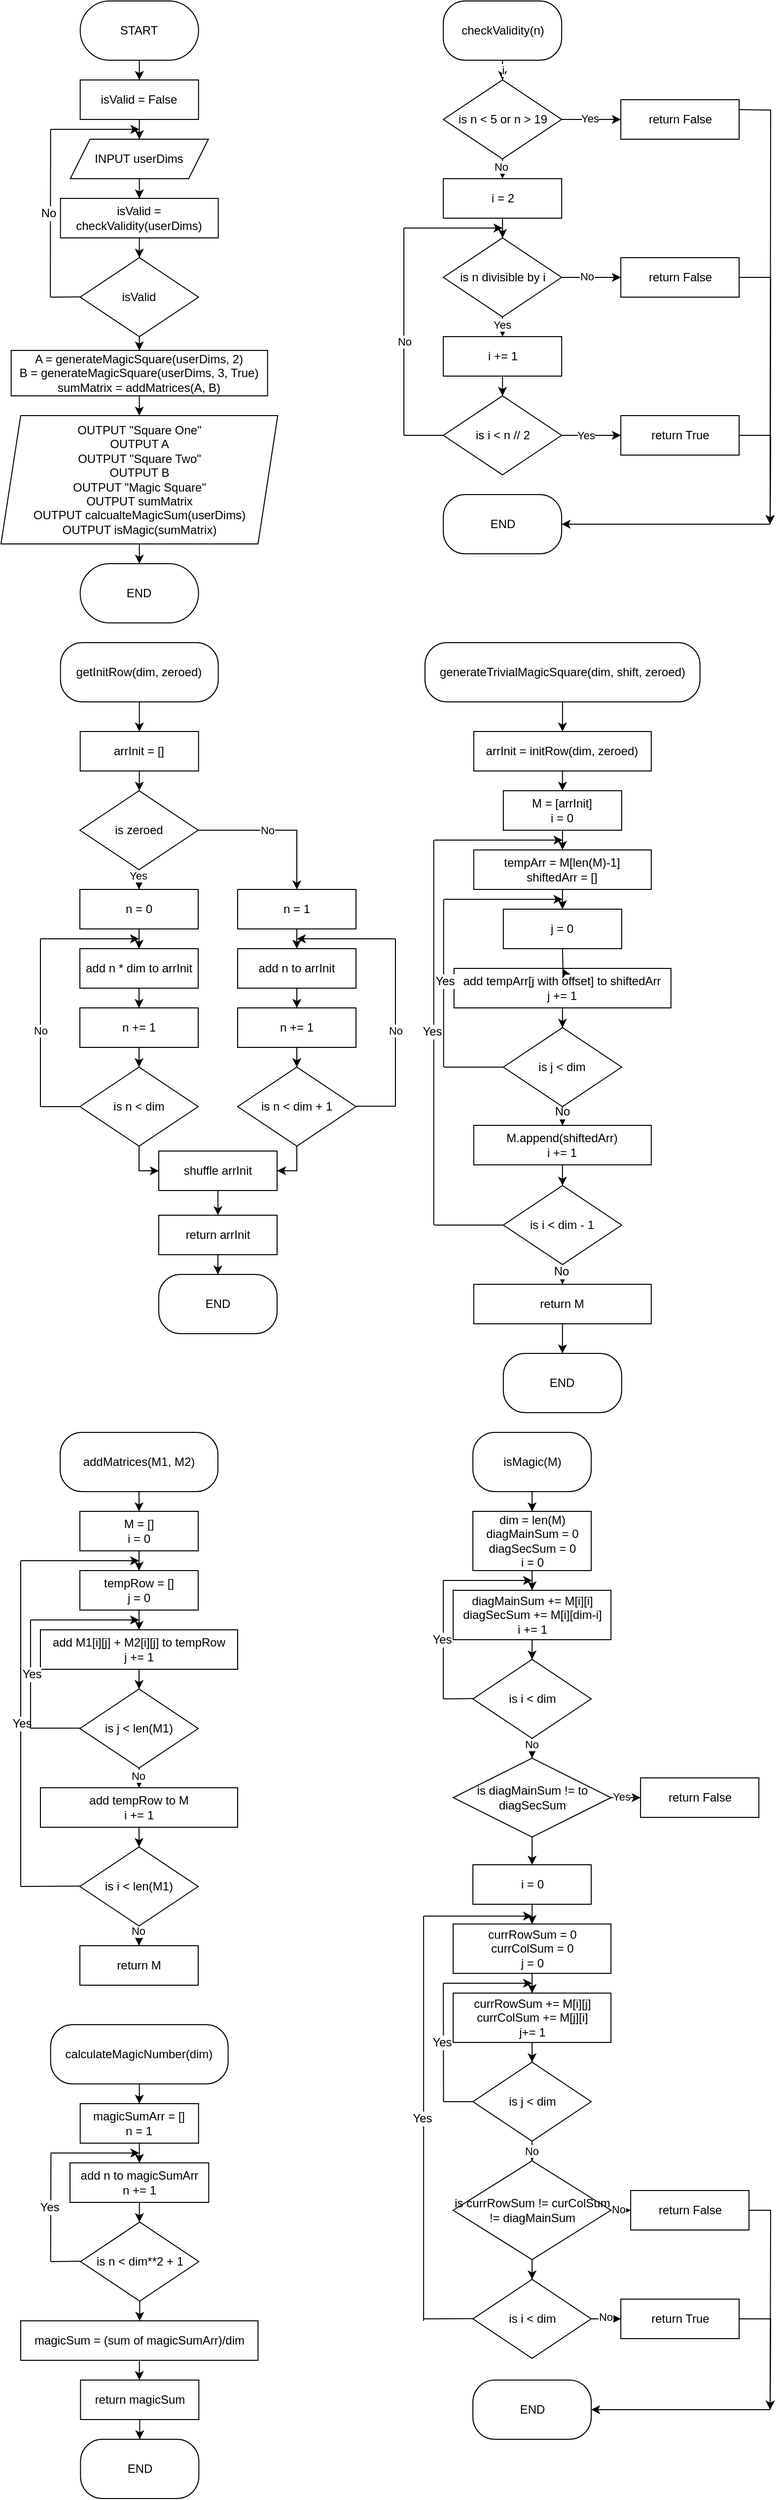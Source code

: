 <mxfile version="24.8.6">
  <diagram id="C5RBs43oDa-KdzZeNtuy" name="Page-1">
    <mxGraphModel dx="1247" dy="689" grid="1" gridSize="10" guides="1" tooltips="1" connect="1" arrows="1" fold="1" page="1" pageScale="1" pageWidth="827" pageHeight="2600" math="0" shadow="0">
      <root>
        <mxCell id="WIyWlLk6GJQsqaUBKTNV-0" />
        <mxCell id="WIyWlLk6GJQsqaUBKTNV-1" parent="WIyWlLk6GJQsqaUBKTNV-0" />
        <mxCell id="eDUa2lFW1ZnezwuMrdnl-3" value="i" style="edgeStyle=orthogonalEdgeStyle;rounded=0;orthogonalLoop=1;jettySize=auto;html=1;exitX=0.5;exitY=1;exitDx=0;exitDy=0;" parent="WIyWlLk6GJQsqaUBKTNV-1" source="eDUa2lFW1ZnezwuMrdnl-1" target="eDUa2lFW1ZnezwuMrdnl-2" edge="1">
          <mxGeometry relative="1" as="geometry" />
        </mxCell>
        <mxCell id="eDUa2lFW1ZnezwuMrdnl-1" value="checkValidity(n)" style="rounded=1;whiteSpace=wrap;html=1;arcSize=37;" parent="WIyWlLk6GJQsqaUBKTNV-1" vertex="1">
          <mxGeometry x="468.57" y="30" width="120" height="60" as="geometry" />
        </mxCell>
        <mxCell id="eDUa2lFW1ZnezwuMrdnl-5" style="edgeStyle=orthogonalEdgeStyle;rounded=0;orthogonalLoop=1;jettySize=auto;html=1;exitX=1;exitY=0.5;exitDx=0;exitDy=0;entryX=0.5;entryY=0;entryDx=0;entryDy=0;" parent="WIyWlLk6GJQsqaUBKTNV-1" source="eDUa2lFW1ZnezwuMrdnl-2" target="eDUa2lFW1ZnezwuMrdnl-6" edge="1">
          <mxGeometry relative="1" as="geometry">
            <mxPoint x="528.57" y="220" as="targetPoint" />
          </mxGeometry>
        </mxCell>
        <mxCell id="eDUa2lFW1ZnezwuMrdnl-26" value="No" style="edgeLabel;html=1;align=center;verticalAlign=middle;resizable=0;points=[];" parent="eDUa2lFW1ZnezwuMrdnl-5" vertex="1" connectable="0">
          <mxGeometry x="-0.224" y="-2" relative="1" as="geometry">
            <mxPoint as="offset" />
          </mxGeometry>
        </mxCell>
        <mxCell id="eDUa2lFW1ZnezwuMrdnl-10" style="edgeStyle=orthogonalEdgeStyle;rounded=0;orthogonalLoop=1;jettySize=auto;html=1;" parent="WIyWlLk6GJQsqaUBKTNV-1" source="eDUa2lFW1ZnezwuMrdnl-2" target="eDUa2lFW1ZnezwuMrdnl-9" edge="1">
          <mxGeometry relative="1" as="geometry" />
        </mxCell>
        <mxCell id="eDUa2lFW1ZnezwuMrdnl-22" value="Yes" style="edgeLabel;html=1;align=center;verticalAlign=middle;resizable=0;points=[];" parent="eDUa2lFW1ZnezwuMrdnl-10" vertex="1" connectable="0">
          <mxGeometry x="-0.05" y="1" relative="1" as="geometry">
            <mxPoint as="offset" />
          </mxGeometry>
        </mxCell>
        <mxCell id="eDUa2lFW1ZnezwuMrdnl-2" value="is n &amp;lt; 5 or n &amp;gt; 19" style="rhombus;whiteSpace=wrap;html=1;direction=south;" parent="WIyWlLk6GJQsqaUBKTNV-1" vertex="1">
          <mxGeometry x="468.57" y="110" width="120" height="80" as="geometry" />
        </mxCell>
        <mxCell id="eDUa2lFW1ZnezwuMrdnl-8" style="edgeStyle=orthogonalEdgeStyle;rounded=0;orthogonalLoop=1;jettySize=auto;html=1;" parent="WIyWlLk6GJQsqaUBKTNV-1" source="eDUa2lFW1ZnezwuMrdnl-6" target="eDUa2lFW1ZnezwuMrdnl-7" edge="1">
          <mxGeometry relative="1" as="geometry" />
        </mxCell>
        <mxCell id="eDUa2lFW1ZnezwuMrdnl-6" value="i = 2" style="rounded=0;whiteSpace=wrap;html=1;" parent="WIyWlLk6GJQsqaUBKTNV-1" vertex="1">
          <mxGeometry x="468.57" y="210" width="120" height="40" as="geometry" />
        </mxCell>
        <mxCell id="eDUa2lFW1ZnezwuMrdnl-11" style="edgeStyle=orthogonalEdgeStyle;rounded=0;orthogonalLoop=1;jettySize=auto;html=1;" parent="WIyWlLk6GJQsqaUBKTNV-1" source="eDUa2lFW1ZnezwuMrdnl-7" target="eDUa2lFW1ZnezwuMrdnl-12" edge="1">
          <mxGeometry relative="1" as="geometry">
            <mxPoint x="618.57" y="310" as="targetPoint" />
          </mxGeometry>
        </mxCell>
        <mxCell id="eDUa2lFW1ZnezwuMrdnl-25" value="No" style="edgeLabel;html=1;align=center;verticalAlign=middle;resizable=0;points=[];" parent="eDUa2lFW1ZnezwuMrdnl-11" vertex="1" connectable="0">
          <mxGeometry x="-0.172" y="1" relative="1" as="geometry">
            <mxPoint as="offset" />
          </mxGeometry>
        </mxCell>
        <mxCell id="eDUa2lFW1ZnezwuMrdnl-14" style="edgeStyle=orthogonalEdgeStyle;rounded=0;orthogonalLoop=1;jettySize=auto;html=1;" parent="WIyWlLk6GJQsqaUBKTNV-1" source="eDUa2lFW1ZnezwuMrdnl-7" edge="1">
          <mxGeometry relative="1" as="geometry">
            <mxPoint x="528.57" y="370" as="targetPoint" />
          </mxGeometry>
        </mxCell>
        <mxCell id="eDUa2lFW1ZnezwuMrdnl-27" value="Yes" style="edgeLabel;html=1;align=center;verticalAlign=middle;resizable=0;points=[];" parent="eDUa2lFW1ZnezwuMrdnl-14" vertex="1" connectable="0">
          <mxGeometry x="-0.217" y="-1" relative="1" as="geometry">
            <mxPoint as="offset" />
          </mxGeometry>
        </mxCell>
        <mxCell id="eDUa2lFW1ZnezwuMrdnl-7" value="is n divisible by i" style="rhombus;whiteSpace=wrap;html=1;direction=south;" parent="WIyWlLk6GJQsqaUBKTNV-1" vertex="1">
          <mxGeometry x="468.57" y="270" width="120" height="80" as="geometry" />
        </mxCell>
        <mxCell id="6Eg5ApB65vj6DBVru8__-3" style="edgeStyle=orthogonalEdgeStyle;rounded=0;orthogonalLoop=1;jettySize=auto;html=1;" edge="1" parent="WIyWlLk6GJQsqaUBKTNV-1">
          <mxGeometry relative="1" as="geometry">
            <mxPoint x="800" y="560" as="targetPoint" />
            <mxPoint x="768.57" y="140" as="sourcePoint" />
          </mxGeometry>
        </mxCell>
        <mxCell id="eDUa2lFW1ZnezwuMrdnl-9" value="return False" style="rounded=0;whiteSpace=wrap;html=1;" parent="WIyWlLk6GJQsqaUBKTNV-1" vertex="1">
          <mxGeometry x="648.57" y="130" width="120" height="40" as="geometry" />
        </mxCell>
        <mxCell id="6Eg5ApB65vj6DBVru8__-4" style="edgeStyle=orthogonalEdgeStyle;rounded=0;orthogonalLoop=1;jettySize=auto;html=1;" edge="1" parent="WIyWlLk6GJQsqaUBKTNV-1" source="eDUa2lFW1ZnezwuMrdnl-12">
          <mxGeometry relative="1" as="geometry">
            <mxPoint x="800" y="560" as="targetPoint" />
            <mxPoint x="768.57" y="300" as="sourcePoint" />
          </mxGeometry>
        </mxCell>
        <mxCell id="eDUa2lFW1ZnezwuMrdnl-12" value="return False" style="rounded=0;whiteSpace=wrap;html=1;" parent="WIyWlLk6GJQsqaUBKTNV-1" vertex="1">
          <mxGeometry x="648.57" y="290" width="120" height="40" as="geometry" />
        </mxCell>
        <mxCell id="eDUa2lFW1ZnezwuMrdnl-28" style="edgeStyle=orthogonalEdgeStyle;rounded=0;orthogonalLoop=1;jettySize=auto;html=1;entryX=0;entryY=0.5;entryDx=0;entryDy=0;" parent="WIyWlLk6GJQsqaUBKTNV-1" source="eDUa2lFW1ZnezwuMrdnl-15" target="eDUa2lFW1ZnezwuMrdnl-29" edge="1">
          <mxGeometry relative="1" as="geometry">
            <mxPoint x="648.57" y="470" as="targetPoint" />
          </mxGeometry>
        </mxCell>
        <mxCell id="eDUa2lFW1ZnezwuMrdnl-31" value="Yes" style="edgeLabel;html=1;align=center;verticalAlign=middle;resizable=0;points=[];" parent="eDUa2lFW1ZnezwuMrdnl-28" vertex="1" connectable="0">
          <mxGeometry x="-0.203" relative="1" as="geometry">
            <mxPoint as="offset" />
          </mxGeometry>
        </mxCell>
        <mxCell id="eDUa2lFW1ZnezwuMrdnl-15" value="is i &amp;lt; n // 2" style="rhombus;whiteSpace=wrap;html=1;direction=south;" parent="WIyWlLk6GJQsqaUBKTNV-1" vertex="1">
          <mxGeometry x="468.57" y="430" width="120" height="80" as="geometry" />
        </mxCell>
        <mxCell id="eDUa2lFW1ZnezwuMrdnl-17" value="" style="endArrow=classic;html=1;rounded=0;entryX=0.5;entryY=1;entryDx=0;entryDy=0;" parent="WIyWlLk6GJQsqaUBKTNV-1" edge="1">
          <mxGeometry width="50" height="50" relative="1" as="geometry">
            <mxPoint x="428.57" y="260" as="sourcePoint" />
            <mxPoint x="528.57" y="260" as="targetPoint" />
          </mxGeometry>
        </mxCell>
        <mxCell id="eDUa2lFW1ZnezwuMrdnl-18" value="" style="endArrow=none;html=1;rounded=0;entryX=0.5;entryY=1;entryDx=0;entryDy=0;" parent="WIyWlLk6GJQsqaUBKTNV-1" target="eDUa2lFW1ZnezwuMrdnl-15" edge="1">
          <mxGeometry width="50" height="50" relative="1" as="geometry">
            <mxPoint x="428.57" y="470" as="sourcePoint" />
            <mxPoint x="468.57" y="420" as="targetPoint" />
          </mxGeometry>
        </mxCell>
        <mxCell id="eDUa2lFW1ZnezwuMrdnl-19" value="" style="endArrow=none;html=1;rounded=0;" parent="WIyWlLk6GJQsqaUBKTNV-1" edge="1">
          <mxGeometry width="50" height="50" relative="1" as="geometry">
            <mxPoint x="428.57" y="470" as="sourcePoint" />
            <mxPoint x="428.57" y="260" as="targetPoint" />
            <Array as="points">
              <mxPoint x="428.57" y="280" />
            </Array>
          </mxGeometry>
        </mxCell>
        <mxCell id="eDUa2lFW1ZnezwuMrdnl-20" value="No" style="edgeLabel;html=1;align=center;verticalAlign=middle;resizable=0;points=[];" parent="eDUa2lFW1ZnezwuMrdnl-19" vertex="1" connectable="0">
          <mxGeometry x="-0.092" relative="1" as="geometry">
            <mxPoint as="offset" />
          </mxGeometry>
        </mxCell>
        <mxCell id="6Eg5ApB65vj6DBVru8__-5" style="edgeStyle=orthogonalEdgeStyle;rounded=0;orthogonalLoop=1;jettySize=auto;html=1;" edge="1" parent="WIyWlLk6GJQsqaUBKTNV-1" source="eDUa2lFW1ZnezwuMrdnl-29">
          <mxGeometry relative="1" as="geometry">
            <mxPoint x="800" y="560" as="targetPoint" />
            <mxPoint x="768.57" y="460" as="sourcePoint" />
          </mxGeometry>
        </mxCell>
        <mxCell id="eDUa2lFW1ZnezwuMrdnl-29" value="return True" style="rounded=0;whiteSpace=wrap;html=1;" parent="WIyWlLk6GJQsqaUBKTNV-1" vertex="1">
          <mxGeometry x="648.57" y="450" width="120" height="40" as="geometry" />
        </mxCell>
        <mxCell id="eDUa2lFW1ZnezwuMrdnl-34" style="edgeStyle=orthogonalEdgeStyle;rounded=0;orthogonalLoop=1;jettySize=auto;html=1;" parent="WIyWlLk6GJQsqaUBKTNV-1" source="eDUa2lFW1ZnezwuMrdnl-32" target="eDUa2lFW1ZnezwuMrdnl-33" edge="1">
          <mxGeometry relative="1" as="geometry" />
        </mxCell>
        <mxCell id="eDUa2lFW1ZnezwuMrdnl-32" value="getInitRow(dim, zeroed)" style="rounded=1;whiteSpace=wrap;html=1;arcSize=37;" parent="WIyWlLk6GJQsqaUBKTNV-1" vertex="1">
          <mxGeometry x="80.33" y="680" width="160" height="60" as="geometry" />
        </mxCell>
        <mxCell id="eDUa2lFW1ZnezwuMrdnl-37" style="edgeStyle=orthogonalEdgeStyle;rounded=0;orthogonalLoop=1;jettySize=auto;html=1;entryX=0;entryY=0.5;entryDx=0;entryDy=0;" parent="WIyWlLk6GJQsqaUBKTNV-1" source="eDUa2lFW1ZnezwuMrdnl-33" target="eDUa2lFW1ZnezwuMrdnl-38" edge="1">
          <mxGeometry relative="1" as="geometry">
            <mxPoint x="170.33" y="830" as="targetPoint" />
          </mxGeometry>
        </mxCell>
        <mxCell id="eDUa2lFW1ZnezwuMrdnl-33" value="arrInit = []" style="rounded=0;whiteSpace=wrap;html=1;" parent="WIyWlLk6GJQsqaUBKTNV-1" vertex="1">
          <mxGeometry x="100.33" y="770" width="120" height="40" as="geometry" />
        </mxCell>
        <mxCell id="eDUa2lFW1ZnezwuMrdnl-42" style="edgeStyle=orthogonalEdgeStyle;rounded=0;orthogonalLoop=1;jettySize=auto;html=1;" parent="WIyWlLk6GJQsqaUBKTNV-1" source="eDUa2lFW1ZnezwuMrdnl-38" target="eDUa2lFW1ZnezwuMrdnl-41" edge="1">
          <mxGeometry relative="1" as="geometry" />
        </mxCell>
        <mxCell id="eDUa2lFW1ZnezwuMrdnl-45" value="Yes" style="edgeLabel;html=1;align=center;verticalAlign=middle;resizable=0;points=[];" parent="eDUa2lFW1ZnezwuMrdnl-42" vertex="1" connectable="0">
          <mxGeometry x="0.522" y="-1" relative="1" as="geometry">
            <mxPoint as="offset" />
          </mxGeometry>
        </mxCell>
        <mxCell id="eDUa2lFW1ZnezwuMrdnl-58" style="edgeStyle=orthogonalEdgeStyle;rounded=0;orthogonalLoop=1;jettySize=auto;html=1;entryX=0.5;entryY=0;entryDx=0;entryDy=0;" parent="WIyWlLk6GJQsqaUBKTNV-1" source="eDUa2lFW1ZnezwuMrdnl-38" target="eDUa2lFW1ZnezwuMrdnl-59" edge="1">
          <mxGeometry relative="1" as="geometry">
            <mxPoint x="330" y="930" as="targetPoint" />
          </mxGeometry>
        </mxCell>
        <mxCell id="eDUa2lFW1ZnezwuMrdnl-62" value="No" style="edgeLabel;html=1;align=center;verticalAlign=middle;resizable=0;points=[];" parent="eDUa2lFW1ZnezwuMrdnl-58" vertex="1" connectable="0">
          <mxGeometry x="-0.124" relative="1" as="geometry">
            <mxPoint as="offset" />
          </mxGeometry>
        </mxCell>
        <mxCell id="eDUa2lFW1ZnezwuMrdnl-38" value="is zeroed" style="rhombus;whiteSpace=wrap;html=1;direction=south;" parent="WIyWlLk6GJQsqaUBKTNV-1" vertex="1">
          <mxGeometry x="100" y="830" width="120" height="80" as="geometry" />
        </mxCell>
        <mxCell id="eDUa2lFW1ZnezwuMrdnl-44" style="edgeStyle=orthogonalEdgeStyle;rounded=0;orthogonalLoop=1;jettySize=auto;html=1;" parent="WIyWlLk6GJQsqaUBKTNV-1" source="eDUa2lFW1ZnezwuMrdnl-41" target="eDUa2lFW1ZnezwuMrdnl-43" edge="1">
          <mxGeometry relative="1" as="geometry" />
        </mxCell>
        <mxCell id="eDUa2lFW1ZnezwuMrdnl-41" value="n = 0" style="rounded=0;whiteSpace=wrap;html=1;" parent="WIyWlLk6GJQsqaUBKTNV-1" vertex="1">
          <mxGeometry x="100" y="930" width="120" height="40" as="geometry" />
        </mxCell>
        <mxCell id="eDUa2lFW1ZnezwuMrdnl-51" style="edgeStyle=orthogonalEdgeStyle;rounded=0;orthogonalLoop=1;jettySize=auto;html=1;" parent="WIyWlLk6GJQsqaUBKTNV-1" source="eDUa2lFW1ZnezwuMrdnl-43" target="eDUa2lFW1ZnezwuMrdnl-50" edge="1">
          <mxGeometry relative="1" as="geometry" />
        </mxCell>
        <mxCell id="eDUa2lFW1ZnezwuMrdnl-43" value="add n * dim to arrInit " style="rounded=0;whiteSpace=wrap;html=1;" parent="WIyWlLk6GJQsqaUBKTNV-1" vertex="1">
          <mxGeometry x="100" y="990" width="120" height="40" as="geometry" />
        </mxCell>
        <mxCell id="eDUa2lFW1ZnezwuMrdnl-75" style="edgeStyle=orthogonalEdgeStyle;rounded=0;orthogonalLoop=1;jettySize=auto;html=1;entryX=0;entryY=0.5;entryDx=0;entryDy=0;" parent="WIyWlLk6GJQsqaUBKTNV-1" source="eDUa2lFW1ZnezwuMrdnl-46" target="eDUa2lFW1ZnezwuMrdnl-74" edge="1">
          <mxGeometry relative="1" as="geometry" />
        </mxCell>
        <mxCell id="eDUa2lFW1ZnezwuMrdnl-46" value="is n &amp;lt; dim" style="rhombus;whiteSpace=wrap;html=1;direction=south;" parent="WIyWlLk6GJQsqaUBKTNV-1" vertex="1">
          <mxGeometry x="100" y="1110" width="120" height="80" as="geometry" />
        </mxCell>
        <mxCell id="eDUa2lFW1ZnezwuMrdnl-49" style="edgeStyle=orthogonalEdgeStyle;rounded=0;orthogonalLoop=1;jettySize=auto;html=1;" parent="WIyWlLk6GJQsqaUBKTNV-1" source="eDUa2lFW1ZnezwuMrdnl-48" target="eDUa2lFW1ZnezwuMrdnl-15" edge="1">
          <mxGeometry relative="1" as="geometry" />
        </mxCell>
        <mxCell id="eDUa2lFW1ZnezwuMrdnl-48" value="i += 1" style="rounded=0;whiteSpace=wrap;html=1;" parent="WIyWlLk6GJQsqaUBKTNV-1" vertex="1">
          <mxGeometry x="468.57" y="370" width="120" height="40" as="geometry" />
        </mxCell>
        <mxCell id="eDUa2lFW1ZnezwuMrdnl-52" style="edgeStyle=orthogonalEdgeStyle;rounded=0;orthogonalLoop=1;jettySize=auto;html=1;" parent="WIyWlLk6GJQsqaUBKTNV-1" source="eDUa2lFW1ZnezwuMrdnl-50" target="eDUa2lFW1ZnezwuMrdnl-46" edge="1">
          <mxGeometry relative="1" as="geometry" />
        </mxCell>
        <mxCell id="eDUa2lFW1ZnezwuMrdnl-50" value="n += 1" style="rounded=0;whiteSpace=wrap;html=1;" parent="WIyWlLk6GJQsqaUBKTNV-1" vertex="1">
          <mxGeometry x="100" y="1050" width="120" height="40" as="geometry" />
        </mxCell>
        <mxCell id="eDUa2lFW1ZnezwuMrdnl-54" value="" style="endArrow=classic;html=1;rounded=0;entryX=0.5;entryY=1;entryDx=0;entryDy=0;" parent="WIyWlLk6GJQsqaUBKTNV-1" edge="1">
          <mxGeometry width="50" height="50" relative="1" as="geometry">
            <mxPoint x="60" y="980" as="sourcePoint" />
            <mxPoint x="160" y="980" as="targetPoint" />
          </mxGeometry>
        </mxCell>
        <mxCell id="eDUa2lFW1ZnezwuMrdnl-55" value="" style="endArrow=none;html=1;rounded=0;entryX=0.5;entryY=1;entryDx=0;entryDy=0;" parent="WIyWlLk6GJQsqaUBKTNV-1" edge="1">
          <mxGeometry width="50" height="50" relative="1" as="geometry">
            <mxPoint x="60" y="1150" as="sourcePoint" />
            <mxPoint x="100" y="1150" as="targetPoint" />
          </mxGeometry>
        </mxCell>
        <mxCell id="eDUa2lFW1ZnezwuMrdnl-56" value="" style="endArrow=none;html=1;rounded=0;" parent="WIyWlLk6GJQsqaUBKTNV-1" edge="1">
          <mxGeometry width="50" height="50" relative="1" as="geometry">
            <mxPoint x="60" y="1150" as="sourcePoint" />
            <mxPoint x="60" y="980" as="targetPoint" />
            <Array as="points" />
          </mxGeometry>
        </mxCell>
        <mxCell id="eDUa2lFW1ZnezwuMrdnl-57" value="No" style="edgeLabel;html=1;align=center;verticalAlign=middle;resizable=0;points=[];" parent="eDUa2lFW1ZnezwuMrdnl-56" vertex="1" connectable="0">
          <mxGeometry x="-0.092" relative="1" as="geometry">
            <mxPoint as="offset" />
          </mxGeometry>
        </mxCell>
        <mxCell id="eDUa2lFW1ZnezwuMrdnl-60" style="edgeStyle=orthogonalEdgeStyle;rounded=0;orthogonalLoop=1;jettySize=auto;html=1;" parent="WIyWlLk6GJQsqaUBKTNV-1" source="eDUa2lFW1ZnezwuMrdnl-59" edge="1">
          <mxGeometry relative="1" as="geometry">
            <mxPoint x="320" y="990" as="targetPoint" />
          </mxGeometry>
        </mxCell>
        <mxCell id="eDUa2lFW1ZnezwuMrdnl-59" value="n = 1" style="rounded=0;whiteSpace=wrap;html=1;" parent="WIyWlLk6GJQsqaUBKTNV-1" vertex="1">
          <mxGeometry x="260" y="930" width="120" height="40" as="geometry" />
        </mxCell>
        <mxCell id="eDUa2lFW1ZnezwuMrdnl-64" style="edgeStyle=orthogonalEdgeStyle;rounded=0;orthogonalLoop=1;jettySize=auto;html=1;" parent="WIyWlLk6GJQsqaUBKTNV-1" source="eDUa2lFW1ZnezwuMrdnl-61" target="eDUa2lFW1ZnezwuMrdnl-63" edge="1">
          <mxGeometry relative="1" as="geometry" />
        </mxCell>
        <mxCell id="eDUa2lFW1ZnezwuMrdnl-61" value="add n to arrInit" style="rounded=0;whiteSpace=wrap;html=1;" parent="WIyWlLk6GJQsqaUBKTNV-1" vertex="1">
          <mxGeometry x="260" y="990" width="120" height="40" as="geometry" />
        </mxCell>
        <mxCell id="eDUa2lFW1ZnezwuMrdnl-66" style="edgeStyle=orthogonalEdgeStyle;rounded=0;orthogonalLoop=1;jettySize=auto;html=1;" parent="WIyWlLk6GJQsqaUBKTNV-1" source="eDUa2lFW1ZnezwuMrdnl-63" target="eDUa2lFW1ZnezwuMrdnl-65" edge="1">
          <mxGeometry relative="1" as="geometry" />
        </mxCell>
        <mxCell id="eDUa2lFW1ZnezwuMrdnl-63" value="n += 1" style="rounded=0;whiteSpace=wrap;html=1;" parent="WIyWlLk6GJQsqaUBKTNV-1" vertex="1">
          <mxGeometry x="260" y="1050" width="120" height="40" as="geometry" />
        </mxCell>
        <mxCell id="eDUa2lFW1ZnezwuMrdnl-76" style="edgeStyle=orthogonalEdgeStyle;rounded=0;orthogonalLoop=1;jettySize=auto;html=1;entryX=1;entryY=0.5;entryDx=0;entryDy=0;" parent="WIyWlLk6GJQsqaUBKTNV-1" source="eDUa2lFW1ZnezwuMrdnl-65" target="eDUa2lFW1ZnezwuMrdnl-74" edge="1">
          <mxGeometry relative="1" as="geometry" />
        </mxCell>
        <mxCell id="eDUa2lFW1ZnezwuMrdnl-65" value="is n &amp;lt; dim + 1" style="rhombus;whiteSpace=wrap;html=1;direction=south;" parent="WIyWlLk6GJQsqaUBKTNV-1" vertex="1">
          <mxGeometry x="260" y="1110" width="120" height="80" as="geometry" />
        </mxCell>
        <mxCell id="eDUa2lFW1ZnezwuMrdnl-69" value="" style="endArrow=none;html=1;rounded=0;entryX=0.5;entryY=1;entryDx=0;entryDy=0;" parent="WIyWlLk6GJQsqaUBKTNV-1" edge="1">
          <mxGeometry width="50" height="50" relative="1" as="geometry">
            <mxPoint x="380" y="1149.66" as="sourcePoint" />
            <mxPoint x="420" y="1149.66" as="targetPoint" />
          </mxGeometry>
        </mxCell>
        <mxCell id="eDUa2lFW1ZnezwuMrdnl-70" value="" style="endArrow=none;html=1;rounded=0;" parent="WIyWlLk6GJQsqaUBKTNV-1" edge="1">
          <mxGeometry width="50" height="50" relative="1" as="geometry">
            <mxPoint x="420" y="1150" as="sourcePoint" />
            <mxPoint x="420" y="980" as="targetPoint" />
            <Array as="points" />
          </mxGeometry>
        </mxCell>
        <mxCell id="eDUa2lFW1ZnezwuMrdnl-71" value="No" style="edgeLabel;html=1;align=center;verticalAlign=middle;resizable=0;points=[];" parent="eDUa2lFW1ZnezwuMrdnl-70" vertex="1" connectable="0">
          <mxGeometry x="-0.092" relative="1" as="geometry">
            <mxPoint as="offset" />
          </mxGeometry>
        </mxCell>
        <mxCell id="eDUa2lFW1ZnezwuMrdnl-72" value="" style="endArrow=classic;html=1;rounded=0;" parent="WIyWlLk6GJQsqaUBKTNV-1" edge="1">
          <mxGeometry width="50" height="50" relative="1" as="geometry">
            <mxPoint x="420" y="980" as="sourcePoint" />
            <mxPoint x="320" y="980" as="targetPoint" />
          </mxGeometry>
        </mxCell>
        <mxCell id="eDUa2lFW1ZnezwuMrdnl-77" style="edgeStyle=orthogonalEdgeStyle;rounded=0;orthogonalLoop=1;jettySize=auto;html=1;" parent="WIyWlLk6GJQsqaUBKTNV-1" source="eDUa2lFW1ZnezwuMrdnl-74" target="eDUa2lFW1ZnezwuMrdnl-78" edge="1">
          <mxGeometry relative="1" as="geometry">
            <mxPoint x="240" y="1260" as="targetPoint" />
          </mxGeometry>
        </mxCell>
        <mxCell id="eDUa2lFW1ZnezwuMrdnl-74" value="shuffle arrInit" style="rounded=0;whiteSpace=wrap;html=1;" parent="WIyWlLk6GJQsqaUBKTNV-1" vertex="1">
          <mxGeometry x="180" y="1195" width="120" height="40" as="geometry" />
        </mxCell>
        <mxCell id="6Eg5ApB65vj6DBVru8__-8" style="edgeStyle=orthogonalEdgeStyle;rounded=0;orthogonalLoop=1;jettySize=auto;html=1;" edge="1" parent="WIyWlLk6GJQsqaUBKTNV-1" source="eDUa2lFW1ZnezwuMrdnl-78" target="6Eg5ApB65vj6DBVru8__-7">
          <mxGeometry relative="1" as="geometry" />
        </mxCell>
        <mxCell id="eDUa2lFW1ZnezwuMrdnl-78" value="return arrInit" style="rounded=0;whiteSpace=wrap;html=1;" parent="WIyWlLk6GJQsqaUBKTNV-1" vertex="1">
          <mxGeometry x="180" y="1260" width="120" height="40" as="geometry" />
        </mxCell>
        <mxCell id="FudFvcWRR2rMcuXvYy12-4" style="edgeStyle=orthogonalEdgeStyle;rounded=0;orthogonalLoop=1;jettySize=auto;html=1;" parent="WIyWlLk6GJQsqaUBKTNV-1" source="FudFvcWRR2rMcuXvYy12-0" target="FudFvcWRR2rMcuXvYy12-3" edge="1">
          <mxGeometry relative="1" as="geometry" />
        </mxCell>
        <mxCell id="FudFvcWRR2rMcuXvYy12-0" value="generateTrivialMagicSquare(dim, shift, zeroed)" style="rounded=1;whiteSpace=wrap;html=1;arcSize=37;" parent="WIyWlLk6GJQsqaUBKTNV-1" vertex="1">
          <mxGeometry x="450" y="680" width="278.86" height="60" as="geometry" />
        </mxCell>
        <mxCell id="FudFvcWRR2rMcuXvYy12-5" style="edgeStyle=orthogonalEdgeStyle;rounded=0;orthogonalLoop=1;jettySize=auto;html=1;" parent="WIyWlLk6GJQsqaUBKTNV-1" source="FudFvcWRR2rMcuXvYy12-3" edge="1">
          <mxGeometry relative="1" as="geometry">
            <mxPoint x="589.43" y="830" as="targetPoint" />
          </mxGeometry>
        </mxCell>
        <mxCell id="FudFvcWRR2rMcuXvYy12-3" value="arrInit = initRow(dim, zeroed)" style="rounded=0;whiteSpace=wrap;html=1;" parent="WIyWlLk6GJQsqaUBKTNV-1" vertex="1">
          <mxGeometry x="499.43" y="770" width="180" height="40" as="geometry" />
        </mxCell>
        <mxCell id="FudFvcWRR2rMcuXvYy12-7" style="edgeStyle=orthogonalEdgeStyle;rounded=0;orthogonalLoop=1;jettySize=auto;html=1;" parent="WIyWlLk6GJQsqaUBKTNV-1" edge="1">
          <mxGeometry relative="1" as="geometry">
            <mxPoint x="589.43" y="890" as="targetPoint" />
            <mxPoint x="589.43" y="870" as="sourcePoint" />
            <Array as="points">
              <mxPoint x="589.43" y="890" />
            </Array>
          </mxGeometry>
        </mxCell>
        <mxCell id="FudFvcWRR2rMcuXvYy12-36" style="edgeStyle=orthogonalEdgeStyle;rounded=0;orthogonalLoop=1;jettySize=auto;html=1;fontFamily=Helvetica;fontSize=12;fontColor=default;" parent="WIyWlLk6GJQsqaUBKTNV-1" source="FudFvcWRR2rMcuXvYy12-15" edge="1">
          <mxGeometry relative="1" as="geometry">
            <mxPoint x="589.43" y="950" as="targetPoint" />
          </mxGeometry>
        </mxCell>
        <mxCell id="FudFvcWRR2rMcuXvYy12-15" value="tempArr = M[len(M)-1]&lt;div&gt;shiftedArr = []&lt;/div&gt;" style="rounded=0;whiteSpace=wrap;html=1;" parent="WIyWlLk6GJQsqaUBKTNV-1" vertex="1">
          <mxGeometry x="499.43" y="890" width="180" height="40" as="geometry" />
        </mxCell>
        <mxCell id="FudFvcWRR2rMcuXvYy12-29" style="edgeStyle=orthogonalEdgeStyle;rounded=0;orthogonalLoop=1;jettySize=auto;html=1;fontFamily=Helvetica;fontSize=12;fontColor=default;" parent="WIyWlLk6GJQsqaUBKTNV-1" source="FudFvcWRR2rMcuXvYy12-19" target="FudFvcWRR2rMcuXvYy12-22" edge="1">
          <mxGeometry relative="1" as="geometry" />
        </mxCell>
        <mxCell id="FudFvcWRR2rMcuXvYy12-19" value="add tempArr[j with offset] to shiftedArr&lt;br&gt;&lt;div&gt;j += 1&lt;br&gt;&lt;/div&gt;" style="rounded=0;whiteSpace=wrap;html=1;" parent="WIyWlLk6GJQsqaUBKTNV-1" vertex="1">
          <mxGeometry x="479.43" y="1010" width="220" height="40" as="geometry" />
        </mxCell>
        <mxCell id="FudFvcWRR2rMcuXvYy12-31" style="edgeStyle=orthogonalEdgeStyle;rounded=0;orthogonalLoop=1;jettySize=auto;html=1;fontFamily=Helvetica;fontSize=12;fontColor=default;" parent="WIyWlLk6GJQsqaUBKTNV-1" source="FudFvcWRR2rMcuXvYy12-22" target="FudFvcWRR2rMcuXvYy12-30" edge="1">
          <mxGeometry relative="1" as="geometry" />
        </mxCell>
        <mxCell id="FudFvcWRR2rMcuXvYy12-42" value="No" style="edgeLabel;html=1;align=center;verticalAlign=middle;resizable=0;points=[];rounded=0;strokeColor=default;fontFamily=Helvetica;fontSize=12;fontColor=default;fillColor=default;" parent="FudFvcWRR2rMcuXvYy12-31" vertex="1" connectable="0">
          <mxGeometry x="0.519" y="-1" relative="1" as="geometry">
            <mxPoint as="offset" />
          </mxGeometry>
        </mxCell>
        <mxCell id="FudFvcWRR2rMcuXvYy12-22" value="is j &amp;lt; dim" style="rhombus;whiteSpace=wrap;html=1;direction=south;" parent="WIyWlLk6GJQsqaUBKTNV-1" vertex="1">
          <mxGeometry x="529.43" y="1070" width="120" height="80" as="geometry" />
        </mxCell>
        <mxCell id="FudFvcWRR2rMcuXvYy12-25" value="" style="endArrow=none;html=1;rounded=0;fontFamily=Helvetica;fontSize=12;fontColor=default;entryX=0.5;entryY=1;entryDx=0;entryDy=0;" parent="WIyWlLk6GJQsqaUBKTNV-1" target="FudFvcWRR2rMcuXvYy12-22" edge="1">
          <mxGeometry width="50" height="50" relative="1" as="geometry">
            <mxPoint x="469.43" y="1110" as="sourcePoint" />
            <mxPoint x="519.43" y="1110" as="targetPoint" />
          </mxGeometry>
        </mxCell>
        <mxCell id="FudFvcWRR2rMcuXvYy12-26" value="" style="endArrow=classic;html=1;rounded=0;fontFamily=Helvetica;fontSize=12;fontColor=default;" parent="WIyWlLk6GJQsqaUBKTNV-1" edge="1">
          <mxGeometry width="50" height="50" relative="1" as="geometry">
            <mxPoint x="469.43" y="940" as="sourcePoint" />
            <mxPoint x="589.43" y="940" as="targetPoint" />
          </mxGeometry>
        </mxCell>
        <mxCell id="FudFvcWRR2rMcuXvYy12-27" value="" style="endArrow=none;html=1;rounded=0;fontFamily=Helvetica;fontSize=12;fontColor=default;" parent="WIyWlLk6GJQsqaUBKTNV-1" edge="1">
          <mxGeometry width="50" height="50" relative="1" as="geometry">
            <mxPoint x="468.86" y="1110" as="sourcePoint" />
            <mxPoint x="468.86" y="940" as="targetPoint" />
          </mxGeometry>
        </mxCell>
        <mxCell id="FudFvcWRR2rMcuXvYy12-41" value="Yes" style="edgeLabel;html=1;align=center;verticalAlign=middle;resizable=0;points=[];rounded=0;strokeColor=default;fontFamily=Helvetica;fontSize=12;fontColor=default;fillColor=default;" parent="FudFvcWRR2rMcuXvYy12-27" vertex="1" connectable="0">
          <mxGeometry x="0.024" y="-1" relative="1" as="geometry">
            <mxPoint as="offset" />
          </mxGeometry>
        </mxCell>
        <mxCell id="FudFvcWRR2rMcuXvYy12-33" style="edgeStyle=orthogonalEdgeStyle;rounded=0;orthogonalLoop=1;jettySize=auto;html=1;fontFamily=Helvetica;fontSize=12;fontColor=default;" parent="WIyWlLk6GJQsqaUBKTNV-1" source="FudFvcWRR2rMcuXvYy12-30" target="FudFvcWRR2rMcuXvYy12-32" edge="1">
          <mxGeometry relative="1" as="geometry" />
        </mxCell>
        <mxCell id="FudFvcWRR2rMcuXvYy12-30" value="&lt;div&gt;M.append(shiftedArr)&lt;/div&gt;i += 1" style="rounded=0;whiteSpace=wrap;html=1;" parent="WIyWlLk6GJQsqaUBKTNV-1" vertex="1">
          <mxGeometry x="499.43" y="1169" width="180" height="40" as="geometry" />
        </mxCell>
        <mxCell id="FudFvcWRR2rMcuXvYy12-44" style="edgeStyle=orthogonalEdgeStyle;rounded=0;orthogonalLoop=1;jettySize=auto;html=1;fontFamily=Helvetica;fontSize=12;fontColor=default;" parent="WIyWlLk6GJQsqaUBKTNV-1" source="FudFvcWRR2rMcuXvYy12-32" target="FudFvcWRR2rMcuXvYy12-43" edge="1">
          <mxGeometry relative="1" as="geometry" />
        </mxCell>
        <mxCell id="FudFvcWRR2rMcuXvYy12-45" value="No" style="edgeLabel;html=1;align=center;verticalAlign=middle;resizable=0;points=[];rounded=0;strokeColor=default;fontFamily=Helvetica;fontSize=12;fontColor=default;fillColor=default;" parent="FudFvcWRR2rMcuXvYy12-44" vertex="1" connectable="0">
          <mxGeometry x="0.547" y="-2" relative="1" as="geometry">
            <mxPoint as="offset" />
          </mxGeometry>
        </mxCell>
        <mxCell id="FudFvcWRR2rMcuXvYy12-32" value="is i &amp;lt; dim - 1" style="rhombus;whiteSpace=wrap;html=1;direction=south;" parent="WIyWlLk6GJQsqaUBKTNV-1" vertex="1">
          <mxGeometry x="529.43" y="1230" width="120" height="80" as="geometry" />
        </mxCell>
        <mxCell id="FudFvcWRR2rMcuXvYy12-34" value="" style="endArrow=none;html=1;rounded=0;fontFamily=Helvetica;fontSize=12;fontColor=default;" parent="WIyWlLk6GJQsqaUBKTNV-1" edge="1">
          <mxGeometry width="50" height="50" relative="1" as="geometry">
            <mxPoint x="458.86" y="1270" as="sourcePoint" />
            <mxPoint x="458.86" y="880" as="targetPoint" />
          </mxGeometry>
        </mxCell>
        <mxCell id="FudFvcWRR2rMcuXvYy12-40" value="Yes" style="edgeLabel;html=1;align=center;verticalAlign=middle;resizable=0;points=[];rounded=0;strokeColor=default;fontFamily=Helvetica;fontSize=12;fontColor=default;fillColor=default;" parent="FudFvcWRR2rMcuXvYy12-34" vertex="1" connectable="0">
          <mxGeometry x="0.005" y="2" relative="1" as="geometry">
            <mxPoint as="offset" />
          </mxGeometry>
        </mxCell>
        <mxCell id="FudFvcWRR2rMcuXvYy12-37" style="edgeStyle=orthogonalEdgeStyle;rounded=0;orthogonalLoop=1;jettySize=auto;html=1;fontFamily=Helvetica;fontSize=12;fontColor=default;" parent="WIyWlLk6GJQsqaUBKTNV-1" target="FudFvcWRR2rMcuXvYy12-19" edge="1">
          <mxGeometry relative="1" as="geometry">
            <mxPoint x="589.43" y="990" as="sourcePoint" />
          </mxGeometry>
        </mxCell>
        <mxCell id="FudFvcWRR2rMcuXvYy12-38" value="" style="endArrow=none;html=1;rounded=0;fontFamily=Helvetica;fontSize=12;fontColor=default;entryX=0.5;entryY=1;entryDx=0;entryDy=0;" parent="WIyWlLk6GJQsqaUBKTNV-1" target="FudFvcWRR2rMcuXvYy12-32" edge="1">
          <mxGeometry width="50" height="50" relative="1" as="geometry">
            <mxPoint x="459.43" y="1270" as="sourcePoint" />
            <mxPoint x="519.43" y="1269.66" as="targetPoint" />
          </mxGeometry>
        </mxCell>
        <mxCell id="6Eg5ApB65vj6DBVru8__-10" style="edgeStyle=orthogonalEdgeStyle;rounded=0;orthogonalLoop=1;jettySize=auto;html=1;" edge="1" parent="WIyWlLk6GJQsqaUBKTNV-1" source="FudFvcWRR2rMcuXvYy12-43" target="6Eg5ApB65vj6DBVru8__-9">
          <mxGeometry relative="1" as="geometry" />
        </mxCell>
        <mxCell id="FudFvcWRR2rMcuXvYy12-43" value="return M" style="rounded=0;whiteSpace=wrap;html=1;" parent="WIyWlLk6GJQsqaUBKTNV-1" vertex="1">
          <mxGeometry x="499.43" y="1330" width="180" height="40" as="geometry" />
        </mxCell>
        <mxCell id="FudFvcWRR2rMcuXvYy12-53" style="edgeStyle=orthogonalEdgeStyle;rounded=0;orthogonalLoop=1;jettySize=auto;html=1;fontFamily=Helvetica;fontSize=12;fontColor=default;" parent="WIyWlLk6GJQsqaUBKTNV-1" source="FudFvcWRR2rMcuXvYy12-48" target="FudFvcWRR2rMcuXvYy12-50" edge="1">
          <mxGeometry relative="1" as="geometry" />
        </mxCell>
        <mxCell id="FudFvcWRR2rMcuXvYy12-48" value="addMatrices(M1, M2)" style="rounded=1;whiteSpace=wrap;html=1;arcSize=37;" parent="WIyWlLk6GJQsqaUBKTNV-1" vertex="1">
          <mxGeometry x="80" y="1480" width="160" height="60" as="geometry" />
        </mxCell>
        <mxCell id="FudFvcWRR2rMcuXvYy12-55" style="edgeStyle=orthogonalEdgeStyle;rounded=0;orthogonalLoop=1;jettySize=auto;html=1;fontFamily=Helvetica;fontSize=12;fontColor=default;" parent="WIyWlLk6GJQsqaUBKTNV-1" source="FudFvcWRR2rMcuXvYy12-50" target="FudFvcWRR2rMcuXvYy12-54" edge="1">
          <mxGeometry relative="1" as="geometry" />
        </mxCell>
        <mxCell id="FudFvcWRR2rMcuXvYy12-50" value="M = []&lt;div&gt;i = 0&lt;/div&gt;" style="rounded=0;whiteSpace=wrap;html=1;" parent="WIyWlLk6GJQsqaUBKTNV-1" vertex="1">
          <mxGeometry x="100" y="1560" width="120" height="40" as="geometry" />
        </mxCell>
        <mxCell id="FudFvcWRR2rMcuXvYy12-51" value="M = [arrInit]&lt;div&gt;i = 0&lt;/div&gt;" style="rounded=0;whiteSpace=wrap;html=1;" parent="WIyWlLk6GJQsqaUBKTNV-1" vertex="1">
          <mxGeometry x="529.43" y="830" width="120" height="40" as="geometry" />
        </mxCell>
        <mxCell id="FudFvcWRR2rMcuXvYy12-52" value="j = 0" style="rounded=0;whiteSpace=wrap;html=1;" parent="WIyWlLk6GJQsqaUBKTNV-1" vertex="1">
          <mxGeometry x="529.43" y="950" width="120" height="40" as="geometry" />
        </mxCell>
        <mxCell id="FudFvcWRR2rMcuXvYy12-60" value="" style="edgeStyle=orthogonalEdgeStyle;rounded=0;orthogonalLoop=1;jettySize=auto;html=1;fontFamily=Helvetica;fontSize=12;fontColor=default;" parent="WIyWlLk6GJQsqaUBKTNV-1" source="FudFvcWRR2rMcuXvYy12-54" target="FudFvcWRR2rMcuXvYy12-59" edge="1">
          <mxGeometry relative="1" as="geometry" />
        </mxCell>
        <mxCell id="FudFvcWRR2rMcuXvYy12-54" value="tempRow = []&lt;div&gt;j = 0&lt;/div&gt;" style="rounded=0;whiteSpace=wrap;html=1;" parent="WIyWlLk6GJQsqaUBKTNV-1" vertex="1">
          <mxGeometry x="100" y="1620" width="120" height="40" as="geometry" />
        </mxCell>
        <mxCell id="FudFvcWRR2rMcuXvYy12-62" style="edgeStyle=orthogonalEdgeStyle;rounded=0;orthogonalLoop=1;jettySize=auto;html=1;fontFamily=Helvetica;fontSize=12;fontColor=default;" parent="WIyWlLk6GJQsqaUBKTNV-1" source="FudFvcWRR2rMcuXvYy12-59" target="FudFvcWRR2rMcuXvYy12-61" edge="1">
          <mxGeometry relative="1" as="geometry" />
        </mxCell>
        <mxCell id="FudFvcWRR2rMcuXvYy12-59" value="&lt;div&gt;add M1[i][j] + M2[i][j] to tempRow&lt;/div&gt;j += 1" style="rounded=0;whiteSpace=wrap;html=1;" parent="WIyWlLk6GJQsqaUBKTNV-1" vertex="1">
          <mxGeometry x="60" y="1680" width="200" height="40" as="geometry" />
        </mxCell>
        <mxCell id="FudFvcWRR2rMcuXvYy12-65" style="edgeStyle=orthogonalEdgeStyle;rounded=0;orthogonalLoop=1;jettySize=auto;html=1;fontFamily=Helvetica;fontSize=12;fontColor=default;" parent="WIyWlLk6GJQsqaUBKTNV-1" source="FudFvcWRR2rMcuXvYy12-61" target="FudFvcWRR2rMcuXvYy12-66" edge="1">
          <mxGeometry relative="1" as="geometry">
            <mxPoint x="160" y="1840" as="targetPoint" />
          </mxGeometry>
        </mxCell>
        <mxCell id="HWULfpj-r3Tv-3Oo2EiX-0" value="No" style="edgeLabel;html=1;align=center;verticalAlign=middle;resizable=0;points=[];" parent="FudFvcWRR2rMcuXvYy12-65" vertex="1" connectable="0">
          <mxGeometry x="0.58" y="-1" relative="1" as="geometry">
            <mxPoint as="offset" />
          </mxGeometry>
        </mxCell>
        <mxCell id="FudFvcWRR2rMcuXvYy12-61" value="is j &amp;lt; len(M1)" style="rhombus;whiteSpace=wrap;html=1;direction=south;" parent="WIyWlLk6GJQsqaUBKTNV-1" vertex="1">
          <mxGeometry x="100" y="1740" width="120" height="80" as="geometry" />
        </mxCell>
        <mxCell id="FudFvcWRR2rMcuXvYy12-63" value="" style="endArrow=classic;html=1;rounded=0;fontFamily=Helvetica;fontSize=12;fontColor=default;" parent="WIyWlLk6GJQsqaUBKTNV-1" edge="1">
          <mxGeometry width="50" height="50" relative="1" as="geometry">
            <mxPoint x="459.43" y="880" as="sourcePoint" />
            <mxPoint x="589.43" y="880" as="targetPoint" />
          </mxGeometry>
        </mxCell>
        <mxCell id="FudFvcWRR2rMcuXvYy12-68" style="edgeStyle=orthogonalEdgeStyle;rounded=0;orthogonalLoop=1;jettySize=auto;html=1;fontFamily=Helvetica;fontSize=12;fontColor=default;" parent="WIyWlLk6GJQsqaUBKTNV-1" source="FudFvcWRR2rMcuXvYy12-66" target="FudFvcWRR2rMcuXvYy12-67" edge="1">
          <mxGeometry relative="1" as="geometry" />
        </mxCell>
        <mxCell id="FudFvcWRR2rMcuXvYy12-66" value="&lt;div&gt;add tempRow to M&lt;br&gt;&lt;/div&gt;i += 1" style="rounded=0;whiteSpace=wrap;html=1;" parent="WIyWlLk6GJQsqaUBKTNV-1" vertex="1">
          <mxGeometry x="60" y="1840" width="200" height="40" as="geometry" />
        </mxCell>
        <mxCell id="FudFvcWRR2rMcuXvYy12-71" value="" style="edgeStyle=orthogonalEdgeStyle;rounded=0;orthogonalLoop=1;jettySize=auto;html=1;fontFamily=Helvetica;fontSize=12;fontColor=default;" parent="WIyWlLk6GJQsqaUBKTNV-1" source="FudFvcWRR2rMcuXvYy12-67" target="FudFvcWRR2rMcuXvYy12-69" edge="1">
          <mxGeometry relative="1" as="geometry" />
        </mxCell>
        <mxCell id="HWULfpj-r3Tv-3Oo2EiX-2" value="No" style="edgeLabel;html=1;align=center;verticalAlign=middle;resizable=0;points=[];" parent="FudFvcWRR2rMcuXvYy12-71" vertex="1" connectable="0">
          <mxGeometry x="0.5" y="-1" relative="1" as="geometry">
            <mxPoint as="offset" />
          </mxGeometry>
        </mxCell>
        <mxCell id="FudFvcWRR2rMcuXvYy12-67" value="is i &amp;lt; len(M1)" style="rhombus;whiteSpace=wrap;html=1;direction=south;" parent="WIyWlLk6GJQsqaUBKTNV-1" vertex="1">
          <mxGeometry x="100" y="1900" width="120" height="80" as="geometry" />
        </mxCell>
        <mxCell id="FudFvcWRR2rMcuXvYy12-69" value="return M" style="rounded=0;whiteSpace=wrap;html=1;" parent="WIyWlLk6GJQsqaUBKTNV-1" vertex="1">
          <mxGeometry x="100" y="2000" width="120" height="40" as="geometry" />
        </mxCell>
        <mxCell id="FudFvcWRR2rMcuXvYy12-72" value="" style="endArrow=none;html=1;rounded=0;fontFamily=Helvetica;fontSize=12;fontColor=default;entryX=0.5;entryY=1;entryDx=0;entryDy=0;" parent="WIyWlLk6GJQsqaUBKTNV-1" edge="1">
          <mxGeometry width="50" height="50" relative="1" as="geometry">
            <mxPoint x="40" y="1940" as="sourcePoint" />
            <mxPoint x="100" y="1939.58" as="targetPoint" />
          </mxGeometry>
        </mxCell>
        <mxCell id="FudFvcWRR2rMcuXvYy12-73" value="" style="endArrow=none;html=1;rounded=0;fontFamily=Helvetica;fontSize=12;fontColor=default;" parent="WIyWlLk6GJQsqaUBKTNV-1" edge="1">
          <mxGeometry width="50" height="50" relative="1" as="geometry">
            <mxPoint x="40" y="1940" as="sourcePoint" />
            <mxPoint x="40" y="1610" as="targetPoint" />
          </mxGeometry>
        </mxCell>
        <mxCell id="FudFvcWRR2rMcuXvYy12-74" value="Yes" style="edgeLabel;html=1;align=center;verticalAlign=middle;resizable=0;points=[];rounded=0;strokeColor=default;fontFamily=Helvetica;fontSize=12;fontColor=default;fillColor=default;" parent="FudFvcWRR2rMcuXvYy12-73" vertex="1" connectable="0">
          <mxGeometry y="-1" relative="1" as="geometry">
            <mxPoint as="offset" />
          </mxGeometry>
        </mxCell>
        <mxCell id="FudFvcWRR2rMcuXvYy12-75" value="" style="endArrow=classic;html=1;rounded=0;fontFamily=Helvetica;fontSize=12;fontColor=default;" parent="WIyWlLk6GJQsqaUBKTNV-1" edge="1">
          <mxGeometry width="50" height="50" relative="1" as="geometry">
            <mxPoint x="50.0" y="1670" as="sourcePoint" />
            <mxPoint x="160" y="1670" as="targetPoint" />
          </mxGeometry>
        </mxCell>
        <mxCell id="FudFvcWRR2rMcuXvYy12-76" value="" style="endArrow=none;html=1;rounded=0;fontFamily=Helvetica;fontSize=12;fontColor=default;entryX=0.5;entryY=1;entryDx=0;entryDy=0;" parent="WIyWlLk6GJQsqaUBKTNV-1" edge="1">
          <mxGeometry width="50" height="50" relative="1" as="geometry">
            <mxPoint x="50.0" y="1779.58" as="sourcePoint" />
            <mxPoint x="100" y="1779.58" as="targetPoint" />
          </mxGeometry>
        </mxCell>
        <mxCell id="FudFvcWRR2rMcuXvYy12-77" value="" style="endArrow=none;html=1;rounded=0;fontFamily=Helvetica;fontSize=12;fontColor=default;" parent="WIyWlLk6GJQsqaUBKTNV-1" edge="1">
          <mxGeometry width="50" height="50" relative="1" as="geometry">
            <mxPoint x="50.0" y="1780" as="sourcePoint" />
            <mxPoint x="50.0" y="1670" as="targetPoint" />
          </mxGeometry>
        </mxCell>
        <mxCell id="FudFvcWRR2rMcuXvYy12-78" value="Yes" style="edgeLabel;html=1;align=center;verticalAlign=middle;resizable=0;points=[];rounded=0;strokeColor=default;fontFamily=Helvetica;fontSize=12;fontColor=default;fillColor=default;" parent="FudFvcWRR2rMcuXvYy12-77" vertex="1" connectable="0">
          <mxGeometry y="-1" relative="1" as="geometry">
            <mxPoint as="offset" />
          </mxGeometry>
        </mxCell>
        <mxCell id="FudFvcWRR2rMcuXvYy12-79" value="" style="endArrow=classic;html=1;rounded=0;fontFamily=Helvetica;fontSize=12;fontColor=default;" parent="WIyWlLk6GJQsqaUBKTNV-1" edge="1">
          <mxGeometry width="50" height="50" relative="1" as="geometry">
            <mxPoint x="40" y="1610" as="sourcePoint" />
            <mxPoint x="160" y="1610" as="targetPoint" />
          </mxGeometry>
        </mxCell>
        <mxCell id="HWULfpj-r3Tv-3Oo2EiX-8" style="edgeStyle=orthogonalEdgeStyle;rounded=0;orthogonalLoop=1;jettySize=auto;html=1;" parent="WIyWlLk6GJQsqaUBKTNV-1" source="HWULfpj-r3Tv-3Oo2EiX-4" target="HWULfpj-r3Tv-3Oo2EiX-7" edge="1">
          <mxGeometry relative="1" as="geometry" />
        </mxCell>
        <mxCell id="HWULfpj-r3Tv-3Oo2EiX-4" value="isMagic(M)" style="rounded=1;whiteSpace=wrap;html=1;arcSize=37;" parent="WIyWlLk6GJQsqaUBKTNV-1" vertex="1">
          <mxGeometry x="498.57" y="1480" width="120" height="60" as="geometry" />
        </mxCell>
        <mxCell id="HWULfpj-r3Tv-3Oo2EiX-13" style="edgeStyle=orthogonalEdgeStyle;rounded=0;orthogonalLoop=1;jettySize=auto;html=1;" parent="WIyWlLk6GJQsqaUBKTNV-1" source="HWULfpj-r3Tv-3Oo2EiX-7" target="HWULfpj-r3Tv-3Oo2EiX-12" edge="1">
          <mxGeometry relative="1" as="geometry" />
        </mxCell>
        <mxCell id="HWULfpj-r3Tv-3Oo2EiX-7" value="&lt;div&gt;dim = len(M)&lt;/div&gt;&lt;div&gt;diagMainSum = 0&lt;/div&gt;&lt;div&gt;diagSecSum = 0&lt;br&gt;&lt;/div&gt;&lt;div&gt;i = 0&lt;br&gt;&lt;/div&gt;" style="rounded=0;whiteSpace=wrap;html=1;" parent="WIyWlLk6GJQsqaUBKTNV-1" vertex="1">
          <mxGeometry x="498.57" y="1560" width="120" height="60" as="geometry" />
        </mxCell>
        <mxCell id="HWULfpj-r3Tv-3Oo2EiX-17" style="edgeStyle=orthogonalEdgeStyle;rounded=0;orthogonalLoop=1;jettySize=auto;html=1;" parent="WIyWlLk6GJQsqaUBKTNV-1" source="HWULfpj-r3Tv-3Oo2EiX-12" target="HWULfpj-r3Tv-3Oo2EiX-16" edge="1">
          <mxGeometry relative="1" as="geometry" />
        </mxCell>
        <mxCell id="HWULfpj-r3Tv-3Oo2EiX-12" value="&lt;div&gt;diagMainSum += M[i][i]&lt;/div&gt;&lt;div&gt;diagSecSum += M[i][dim-i]&lt;/div&gt;&lt;div&gt;i += 1&lt;br&gt;&lt;/div&gt;" style="rounded=0;whiteSpace=wrap;html=1;" parent="WIyWlLk6GJQsqaUBKTNV-1" vertex="1">
          <mxGeometry x="478.57" y="1640" width="160" height="50" as="geometry" />
        </mxCell>
        <mxCell id="HWULfpj-r3Tv-3Oo2EiX-42" style="edgeStyle=orthogonalEdgeStyle;rounded=0;orthogonalLoop=1;jettySize=auto;html=1;" parent="WIyWlLk6GJQsqaUBKTNV-1" source="HWULfpj-r3Tv-3Oo2EiX-14" target="HWULfpj-r3Tv-3Oo2EiX-41" edge="1">
          <mxGeometry relative="1" as="geometry" />
        </mxCell>
        <mxCell id="HWULfpj-r3Tv-3Oo2EiX-14" value="&lt;div&gt;currRowSum = 0&lt;br&gt;&lt;/div&gt;&lt;div&gt;currColSum = 0&lt;/div&gt;&lt;div&gt;j = 0&lt;br&gt;&lt;/div&gt;" style="rounded=0;whiteSpace=wrap;html=1;" parent="WIyWlLk6GJQsqaUBKTNV-1" vertex="1">
          <mxGeometry x="478.57" y="1978" width="160" height="50" as="geometry" />
        </mxCell>
        <mxCell id="HWULfpj-r3Tv-3Oo2EiX-29" style="edgeStyle=orthogonalEdgeStyle;rounded=0;orthogonalLoop=1;jettySize=auto;html=1;" parent="WIyWlLk6GJQsqaUBKTNV-1" source="HWULfpj-r3Tv-3Oo2EiX-16" target="HWULfpj-r3Tv-3Oo2EiX-28" edge="1">
          <mxGeometry relative="1" as="geometry" />
        </mxCell>
        <mxCell id="HWULfpj-r3Tv-3Oo2EiX-34" value="No" style="edgeLabel;html=1;align=center;verticalAlign=middle;resizable=0;points=[];" parent="HWULfpj-r3Tv-3Oo2EiX-29" vertex="1" connectable="0">
          <mxGeometry x="-0.798" y="-1" relative="1" as="geometry">
            <mxPoint as="offset" />
          </mxGeometry>
        </mxCell>
        <mxCell id="HWULfpj-r3Tv-3Oo2EiX-16" value="is i &amp;lt; dim" style="rhombus;whiteSpace=wrap;html=1;direction=south;" parent="WIyWlLk6GJQsqaUBKTNV-1" vertex="1">
          <mxGeometry x="498.57" y="1710" width="120" height="80" as="geometry" />
        </mxCell>
        <mxCell id="HWULfpj-r3Tv-3Oo2EiX-19" value="" style="endArrow=none;html=1;rounded=0;fontFamily=Helvetica;fontSize=12;fontColor=default;entryX=0.5;entryY=1;entryDx=0;entryDy=0;" parent="WIyWlLk6GJQsqaUBKTNV-1" edge="1">
          <mxGeometry width="50" height="50" relative="1" as="geometry">
            <mxPoint x="468.57" y="1750" as="sourcePoint" />
            <mxPoint x="498.57" y="1749.67" as="targetPoint" />
          </mxGeometry>
        </mxCell>
        <mxCell id="HWULfpj-r3Tv-3Oo2EiX-22" value="" style="endArrow=none;html=1;rounded=0;fontFamily=Helvetica;fontSize=12;fontColor=default;" parent="WIyWlLk6GJQsqaUBKTNV-1" edge="1">
          <mxGeometry width="50" height="50" relative="1" as="geometry">
            <mxPoint x="468.57" y="1750" as="sourcePoint" />
            <mxPoint x="468.57" y="1630" as="targetPoint" />
          </mxGeometry>
        </mxCell>
        <mxCell id="HWULfpj-r3Tv-3Oo2EiX-23" value="Yes" style="edgeLabel;html=1;align=center;verticalAlign=middle;resizable=0;points=[];rounded=0;strokeColor=default;fontFamily=Helvetica;fontSize=12;fontColor=default;fillColor=default;" parent="HWULfpj-r3Tv-3Oo2EiX-22" vertex="1" connectable="0">
          <mxGeometry y="2" relative="1" as="geometry">
            <mxPoint as="offset" />
          </mxGeometry>
        </mxCell>
        <mxCell id="HWULfpj-r3Tv-3Oo2EiX-24" value="" style="endArrow=classic;html=1;rounded=0;" parent="WIyWlLk6GJQsqaUBKTNV-1" edge="1">
          <mxGeometry width="50" height="50" relative="1" as="geometry">
            <mxPoint x="468.57" y="1630" as="sourcePoint" />
            <mxPoint x="558.57" y="1630" as="targetPoint" />
          </mxGeometry>
        </mxCell>
        <mxCell id="HWULfpj-r3Tv-3Oo2EiX-40" style="edgeStyle=orthogonalEdgeStyle;rounded=0;orthogonalLoop=1;jettySize=auto;html=1;" parent="WIyWlLk6GJQsqaUBKTNV-1" source="HWULfpj-r3Tv-3Oo2EiX-25" target="HWULfpj-r3Tv-3Oo2EiX-14" edge="1">
          <mxGeometry relative="1" as="geometry" />
        </mxCell>
        <mxCell id="HWULfpj-r3Tv-3Oo2EiX-25" value="i = 0" style="rounded=0;whiteSpace=wrap;html=1;" parent="WIyWlLk6GJQsqaUBKTNV-1" vertex="1">
          <mxGeometry x="498.57" y="1918" width="120" height="40" as="geometry" />
        </mxCell>
        <mxCell id="HWULfpj-r3Tv-3Oo2EiX-33" value="" style="edgeStyle=orthogonalEdgeStyle;rounded=0;orthogonalLoop=1;jettySize=auto;html=1;" parent="WIyWlLk6GJQsqaUBKTNV-1" source="HWULfpj-r3Tv-3Oo2EiX-28" target="HWULfpj-r3Tv-3Oo2EiX-31" edge="1">
          <mxGeometry relative="1" as="geometry" />
        </mxCell>
        <mxCell id="HWULfpj-r3Tv-3Oo2EiX-36" value="Yes" style="edgeLabel;html=1;align=center;verticalAlign=middle;resizable=0;points=[];" parent="HWULfpj-r3Tv-3Oo2EiX-33" vertex="1" connectable="0">
          <mxGeometry x="0.222" y="1" relative="1" as="geometry">
            <mxPoint as="offset" />
          </mxGeometry>
        </mxCell>
        <mxCell id="HWULfpj-r3Tv-3Oo2EiX-72" value="" style="edgeStyle=orthogonalEdgeStyle;rounded=0;orthogonalLoop=1;jettySize=auto;html=1;" parent="WIyWlLk6GJQsqaUBKTNV-1" source="HWULfpj-r3Tv-3Oo2EiX-28" target="HWULfpj-r3Tv-3Oo2EiX-25" edge="1">
          <mxGeometry relative="1" as="geometry" />
        </mxCell>
        <mxCell id="HWULfpj-r3Tv-3Oo2EiX-28" value="is diagMainSum != to diagSecSum" style="rhombus;whiteSpace=wrap;html=1;direction=south;" parent="WIyWlLk6GJQsqaUBKTNV-1" vertex="1">
          <mxGeometry x="478.57" y="1810" width="160" height="80" as="geometry" />
        </mxCell>
        <mxCell id="HWULfpj-r3Tv-3Oo2EiX-31" value="return False" style="rounded=0;whiteSpace=wrap;html=1;" parent="WIyWlLk6GJQsqaUBKTNV-1" vertex="1">
          <mxGeometry x="668.57" y="1830" width="120" height="40" as="geometry" />
        </mxCell>
        <mxCell id="HWULfpj-r3Tv-3Oo2EiX-58" value="" style="edgeStyle=orthogonalEdgeStyle;rounded=0;orthogonalLoop=1;jettySize=auto;html=1;" parent="WIyWlLk6GJQsqaUBKTNV-1" source="HWULfpj-r3Tv-3Oo2EiX-41" target="HWULfpj-r3Tv-3Oo2EiX-56" edge="1">
          <mxGeometry relative="1" as="geometry" />
        </mxCell>
        <mxCell id="HWULfpj-r3Tv-3Oo2EiX-41" value="&lt;div&gt;currRowSum += M[i][j]&lt;/div&gt;&lt;div&gt;currColSum += M[j][i]&lt;/div&gt;&lt;div&gt;j+= 1&lt;br&gt;&lt;/div&gt;" style="rounded=0;whiteSpace=wrap;html=1;" parent="WIyWlLk6GJQsqaUBKTNV-1" vertex="1">
          <mxGeometry x="478.57" y="2048" width="160" height="50" as="geometry" />
        </mxCell>
        <mxCell id="HWULfpj-r3Tv-3Oo2EiX-47" value="" style="edgeStyle=orthogonalEdgeStyle;rounded=0;orthogonalLoop=1;jettySize=auto;html=1;" parent="WIyWlLk6GJQsqaUBKTNV-1" source="HWULfpj-r3Tv-3Oo2EiX-43" target="HWULfpj-r3Tv-3Oo2EiX-46" edge="1">
          <mxGeometry relative="1" as="geometry" />
        </mxCell>
        <mxCell id="HWULfpj-r3Tv-3Oo2EiX-48" value="No" style="edgeLabel;html=1;align=center;verticalAlign=middle;resizable=0;points=[];" parent="HWULfpj-r3Tv-3Oo2EiX-47" vertex="1" connectable="0">
          <mxGeometry x="-0.748" y="1" relative="1" as="geometry">
            <mxPoint as="offset" />
          </mxGeometry>
        </mxCell>
        <mxCell id="HWULfpj-r3Tv-3Oo2EiX-54" style="edgeStyle=orthogonalEdgeStyle;rounded=0;orthogonalLoop=1;jettySize=auto;html=1;" parent="WIyWlLk6GJQsqaUBKTNV-1" source="HWULfpj-r3Tv-3Oo2EiX-43" target="HWULfpj-r3Tv-3Oo2EiX-53" edge="1">
          <mxGeometry relative="1" as="geometry" />
        </mxCell>
        <mxCell id="HWULfpj-r3Tv-3Oo2EiX-43" value="is currRowSum != curColSum != diagMainSum" style="rhombus;whiteSpace=wrap;html=1;direction=south;" parent="WIyWlLk6GJQsqaUBKTNV-1" vertex="1">
          <mxGeometry x="478.57" y="2218" width="160" height="100" as="geometry" />
        </mxCell>
        <mxCell id="6Eg5ApB65vj6DBVru8__-15" style="edgeStyle=orthogonalEdgeStyle;rounded=0;orthogonalLoop=1;jettySize=auto;html=1;" edge="1" parent="WIyWlLk6GJQsqaUBKTNV-1" source="HWULfpj-r3Tv-3Oo2EiX-46">
          <mxGeometry relative="1" as="geometry">
            <mxPoint x="800" y="2470" as="targetPoint" />
          </mxGeometry>
        </mxCell>
        <mxCell id="HWULfpj-r3Tv-3Oo2EiX-46" value="return False" style="rounded=0;whiteSpace=wrap;html=1;" parent="WIyWlLk6GJQsqaUBKTNV-1" vertex="1">
          <mxGeometry x="658.57" y="2248" width="120" height="40" as="geometry" />
        </mxCell>
        <mxCell id="HWULfpj-r3Tv-3Oo2EiX-49" value="" style="endArrow=none;html=1;rounded=0;fontFamily=Helvetica;fontSize=12;fontColor=default;" parent="WIyWlLk6GJQsqaUBKTNV-1" edge="1">
          <mxGeometry width="50" height="50" relative="1" as="geometry">
            <mxPoint x="468.79" y="2158" as="sourcePoint" />
            <mxPoint x="468.57" y="2038" as="targetPoint" />
          </mxGeometry>
        </mxCell>
        <mxCell id="HWULfpj-r3Tv-3Oo2EiX-50" value="Yes" style="edgeLabel;html=1;align=center;verticalAlign=middle;resizable=0;points=[];rounded=0;strokeColor=default;fontFamily=Helvetica;fontSize=12;fontColor=default;fillColor=default;" parent="HWULfpj-r3Tv-3Oo2EiX-49" vertex="1" connectable="0">
          <mxGeometry y="2" relative="1" as="geometry">
            <mxPoint as="offset" />
          </mxGeometry>
        </mxCell>
        <mxCell id="HWULfpj-r3Tv-3Oo2EiX-51" value="" style="endArrow=none;html=1;rounded=0;fontFamily=Helvetica;fontSize=12;fontColor=default;" parent="WIyWlLk6GJQsqaUBKTNV-1" edge="1">
          <mxGeometry width="50" height="50" relative="1" as="geometry">
            <mxPoint x="468.57" y="2158" as="sourcePoint" />
            <mxPoint x="498.57" y="2158" as="targetPoint" />
          </mxGeometry>
        </mxCell>
        <mxCell id="HWULfpj-r3Tv-3Oo2EiX-63" style="edgeStyle=orthogonalEdgeStyle;rounded=0;orthogonalLoop=1;jettySize=auto;html=1;" parent="WIyWlLk6GJQsqaUBKTNV-1" source="HWULfpj-r3Tv-3Oo2EiX-53" target="HWULfpj-r3Tv-3Oo2EiX-62" edge="1">
          <mxGeometry relative="1" as="geometry" />
        </mxCell>
        <mxCell id="HWULfpj-r3Tv-3Oo2EiX-64" value="No" style="edgeLabel;html=1;align=center;verticalAlign=middle;resizable=0;points=[];" parent="HWULfpj-r3Tv-3Oo2EiX-63" vertex="1" connectable="0">
          <mxGeometry x="0.364" y="2" relative="1" as="geometry">
            <mxPoint as="offset" />
          </mxGeometry>
        </mxCell>
        <mxCell id="HWULfpj-r3Tv-3Oo2EiX-53" value="is i &amp;lt; dim" style="rhombus;whiteSpace=wrap;html=1;direction=south;" parent="WIyWlLk6GJQsqaUBKTNV-1" vertex="1">
          <mxGeometry x="498.57" y="2338" width="120" height="80" as="geometry" />
        </mxCell>
        <mxCell id="HWULfpj-r3Tv-3Oo2EiX-59" value="" style="edgeStyle=orthogonalEdgeStyle;rounded=0;orthogonalLoop=1;jettySize=auto;html=1;" parent="WIyWlLk6GJQsqaUBKTNV-1" source="HWULfpj-r3Tv-3Oo2EiX-56" target="HWULfpj-r3Tv-3Oo2EiX-43" edge="1">
          <mxGeometry relative="1" as="geometry" />
        </mxCell>
        <mxCell id="HWULfpj-r3Tv-3Oo2EiX-61" value="No" style="edgeLabel;html=1;align=center;verticalAlign=middle;resizable=0;points=[];" parent="HWULfpj-r3Tv-3Oo2EiX-59" vertex="1" connectable="0">
          <mxGeometry y="1" relative="1" as="geometry">
            <mxPoint as="offset" />
          </mxGeometry>
        </mxCell>
        <mxCell id="HWULfpj-r3Tv-3Oo2EiX-56" value="is j &amp;lt; dim" style="rhombus;whiteSpace=wrap;html=1;direction=south;" parent="WIyWlLk6GJQsqaUBKTNV-1" vertex="1">
          <mxGeometry x="498.57" y="2118" width="120" height="80" as="geometry" />
        </mxCell>
        <mxCell id="HWULfpj-r3Tv-3Oo2EiX-60" value="" style="endArrow=classic;html=1;rounded=0;" parent="WIyWlLk6GJQsqaUBKTNV-1" edge="1">
          <mxGeometry width="50" height="50" relative="1" as="geometry">
            <mxPoint x="468.57" y="2038" as="sourcePoint" />
            <mxPoint x="558.57" y="2038" as="targetPoint" />
          </mxGeometry>
        </mxCell>
        <mxCell id="6Eg5ApB65vj6DBVru8__-14" style="edgeStyle=orthogonalEdgeStyle;rounded=0;orthogonalLoop=1;jettySize=auto;html=1;" edge="1" parent="WIyWlLk6GJQsqaUBKTNV-1" source="HWULfpj-r3Tv-3Oo2EiX-62">
          <mxGeometry relative="1" as="geometry">
            <mxPoint x="800" y="2470" as="targetPoint" />
          </mxGeometry>
        </mxCell>
        <mxCell id="HWULfpj-r3Tv-3Oo2EiX-62" value="return True" style="rounded=0;whiteSpace=wrap;html=1;" parent="WIyWlLk6GJQsqaUBKTNV-1" vertex="1">
          <mxGeometry x="648.57" y="2358" width="120" height="40" as="geometry" />
        </mxCell>
        <mxCell id="HWULfpj-r3Tv-3Oo2EiX-65" value="" style="endArrow=none;html=1;rounded=0;fontFamily=Helvetica;fontSize=12;fontColor=default;" parent="WIyWlLk6GJQsqaUBKTNV-1" edge="1">
          <mxGeometry width="50" height="50" relative="1" as="geometry">
            <mxPoint x="448.57" y="2377.98" as="sourcePoint" />
            <mxPoint x="498.57" y="2377.76" as="targetPoint" />
          </mxGeometry>
        </mxCell>
        <mxCell id="HWULfpj-r3Tv-3Oo2EiX-66" value="" style="endArrow=none;html=1;rounded=0;fontFamily=Helvetica;fontSize=12;fontColor=default;" parent="WIyWlLk6GJQsqaUBKTNV-1" edge="1">
          <mxGeometry width="50" height="50" relative="1" as="geometry">
            <mxPoint x="448.57" y="2380" as="sourcePoint" />
            <mxPoint x="448.57" y="1970" as="targetPoint" />
          </mxGeometry>
        </mxCell>
        <mxCell id="HWULfpj-r3Tv-3Oo2EiX-67" value="Yes" style="edgeLabel;html=1;align=center;verticalAlign=middle;resizable=0;points=[];rounded=0;strokeColor=default;fontFamily=Helvetica;fontSize=12;fontColor=default;fillColor=default;" parent="HWULfpj-r3Tv-3Oo2EiX-66" vertex="1" connectable="0">
          <mxGeometry y="2" relative="1" as="geometry">
            <mxPoint as="offset" />
          </mxGeometry>
        </mxCell>
        <mxCell id="HWULfpj-r3Tv-3Oo2EiX-71" value="" style="endArrow=classic;html=1;rounded=0;" parent="WIyWlLk6GJQsqaUBKTNV-1" edge="1">
          <mxGeometry width="50" height="50" relative="1" as="geometry">
            <mxPoint x="448.57" y="1970" as="sourcePoint" />
            <mxPoint x="558.57" y="1970" as="targetPoint" />
          </mxGeometry>
        </mxCell>
        <mxCell id="HWULfpj-r3Tv-3Oo2EiX-79" value="" style="edgeStyle=orthogonalEdgeStyle;rounded=0;orthogonalLoop=1;jettySize=auto;html=1;" parent="WIyWlLk6GJQsqaUBKTNV-1" source="HWULfpj-r3Tv-3Oo2EiX-76" target="HWULfpj-r3Tv-3Oo2EiX-77" edge="1">
          <mxGeometry relative="1" as="geometry" />
        </mxCell>
        <mxCell id="HWULfpj-r3Tv-3Oo2EiX-76" value="START" style="rounded=1;whiteSpace=wrap;html=1;arcSize=50;" parent="WIyWlLk6GJQsqaUBKTNV-1" vertex="1">
          <mxGeometry x="100.33" y="30" width="120" height="60" as="geometry" />
        </mxCell>
        <mxCell id="HWULfpj-r3Tv-3Oo2EiX-86" style="edgeStyle=orthogonalEdgeStyle;rounded=0;orthogonalLoop=1;jettySize=auto;html=1;" parent="WIyWlLk6GJQsqaUBKTNV-1" source="HWULfpj-r3Tv-3Oo2EiX-77" target="HWULfpj-r3Tv-3Oo2EiX-85" edge="1">
          <mxGeometry relative="1" as="geometry" />
        </mxCell>
        <mxCell id="HWULfpj-r3Tv-3Oo2EiX-77" value="isValid = False" style="rounded=0;whiteSpace=wrap;html=1;" parent="WIyWlLk6GJQsqaUBKTNV-1" vertex="1">
          <mxGeometry x="100.33" y="110" width="120" height="40" as="geometry" />
        </mxCell>
        <mxCell id="HWULfpj-r3Tv-3Oo2EiX-96" style="edgeStyle=orthogonalEdgeStyle;rounded=0;orthogonalLoop=1;jettySize=auto;html=1;" parent="WIyWlLk6GJQsqaUBKTNV-1" source="HWULfpj-r3Tv-3Oo2EiX-81" target="HWULfpj-r3Tv-3Oo2EiX-94" edge="1">
          <mxGeometry relative="1" as="geometry" />
        </mxCell>
        <mxCell id="HWULfpj-r3Tv-3Oo2EiX-81" value="isValid" style="rhombus;whiteSpace=wrap;html=1;direction=south;" parent="WIyWlLk6GJQsqaUBKTNV-1" vertex="1">
          <mxGeometry x="100.33" y="290" width="120" height="80" as="geometry" />
        </mxCell>
        <mxCell id="HWULfpj-r3Tv-3Oo2EiX-88" style="edgeStyle=orthogonalEdgeStyle;rounded=0;orthogonalLoop=1;jettySize=auto;html=1;entryX=0.5;entryY=0;entryDx=0;entryDy=0;" parent="WIyWlLk6GJQsqaUBKTNV-1" source="HWULfpj-r3Tv-3Oo2EiX-85" target="HWULfpj-r3Tv-3Oo2EiX-87" edge="1">
          <mxGeometry relative="1" as="geometry" />
        </mxCell>
        <mxCell id="HWULfpj-r3Tv-3Oo2EiX-85" value="INPUT userDims" style="shape=parallelogram;perimeter=parallelogramPerimeter;whiteSpace=wrap;html=1;fixedSize=1;" parent="WIyWlLk6GJQsqaUBKTNV-1" vertex="1">
          <mxGeometry x="90.33" y="170" width="140" height="40" as="geometry" />
        </mxCell>
        <mxCell id="HWULfpj-r3Tv-3Oo2EiX-89" style="edgeStyle=orthogonalEdgeStyle;rounded=0;orthogonalLoop=1;jettySize=auto;html=1;" parent="WIyWlLk6GJQsqaUBKTNV-1" source="HWULfpj-r3Tv-3Oo2EiX-87" target="HWULfpj-r3Tv-3Oo2EiX-81" edge="1">
          <mxGeometry relative="1" as="geometry" />
        </mxCell>
        <mxCell id="HWULfpj-r3Tv-3Oo2EiX-87" value="isValid = checkValidity(userDims)" style="rounded=0;whiteSpace=wrap;html=1;" parent="WIyWlLk6GJQsqaUBKTNV-1" vertex="1">
          <mxGeometry x="80.33" y="230" width="160" height="40" as="geometry" />
        </mxCell>
        <mxCell id="HWULfpj-r3Tv-3Oo2EiX-90" value="" style="endArrow=none;html=1;rounded=0;fontFamily=Helvetica;fontSize=12;fontColor=default;entryX=0.5;entryY=1;entryDx=0;entryDy=0;" parent="WIyWlLk6GJQsqaUBKTNV-1" edge="1">
          <mxGeometry width="50" height="50" relative="1" as="geometry">
            <mxPoint x="70.33" y="330.05" as="sourcePoint" />
            <mxPoint x="100.33" y="329.72" as="targetPoint" />
          </mxGeometry>
        </mxCell>
        <mxCell id="HWULfpj-r3Tv-3Oo2EiX-91" value="" style="endArrow=none;html=1;rounded=0;fontFamily=Helvetica;fontSize=12;fontColor=default;" parent="WIyWlLk6GJQsqaUBKTNV-1" edge="1">
          <mxGeometry width="50" height="50" relative="1" as="geometry">
            <mxPoint x="70.05" y="330" as="sourcePoint" />
            <mxPoint x="70.33" y="160" as="targetPoint" />
          </mxGeometry>
        </mxCell>
        <mxCell id="HWULfpj-r3Tv-3Oo2EiX-92" value="No" style="edgeLabel;html=1;align=center;verticalAlign=middle;resizable=0;points=[];rounded=0;strokeColor=default;fontFamily=Helvetica;fontSize=12;fontColor=default;fillColor=default;" parent="HWULfpj-r3Tv-3Oo2EiX-91" vertex="1" connectable="0">
          <mxGeometry y="2" relative="1" as="geometry">
            <mxPoint as="offset" />
          </mxGeometry>
        </mxCell>
        <mxCell id="HWULfpj-r3Tv-3Oo2EiX-93" value="" style="endArrow=classic;html=1;rounded=0;" parent="WIyWlLk6GJQsqaUBKTNV-1" edge="1">
          <mxGeometry width="50" height="50" relative="1" as="geometry">
            <mxPoint x="70.33" y="160" as="sourcePoint" />
            <mxPoint x="160.33" y="160" as="targetPoint" />
          </mxGeometry>
        </mxCell>
        <mxCell id="HWULfpj-r3Tv-3Oo2EiX-99" style="edgeStyle=orthogonalEdgeStyle;rounded=0;orthogonalLoop=1;jettySize=auto;html=1;" parent="WIyWlLk6GJQsqaUBKTNV-1" source="HWULfpj-r3Tv-3Oo2EiX-94" target="HWULfpj-r3Tv-3Oo2EiX-98" edge="1">
          <mxGeometry relative="1" as="geometry" />
        </mxCell>
        <mxCell id="HWULfpj-r3Tv-3Oo2EiX-94" value="&lt;div&gt;A = generateMagicSquare(userDims, 2)&lt;/div&gt;&lt;div&gt;B = generateMagicSquare(userDims, 3, True)&lt;/div&gt;&lt;div&gt;sumMatrix = addMatrices(A, B)&lt;br&gt;&lt;/div&gt;" style="rounded=0;whiteSpace=wrap;html=1;" parent="WIyWlLk6GJQsqaUBKTNV-1" vertex="1">
          <mxGeometry x="30.33" y="384" width="260" height="46" as="geometry" />
        </mxCell>
        <mxCell id="6Eg5ApB65vj6DBVru8__-1" style="edgeStyle=orthogonalEdgeStyle;rounded=0;orthogonalLoop=1;jettySize=auto;html=1;" edge="1" parent="WIyWlLk6GJQsqaUBKTNV-1" source="HWULfpj-r3Tv-3Oo2EiX-98" target="6Eg5ApB65vj6DBVru8__-0">
          <mxGeometry relative="1" as="geometry" />
        </mxCell>
        <mxCell id="HWULfpj-r3Tv-3Oo2EiX-98" value="&lt;div&gt;OUTPUT &quot;Square One&quot;&lt;/div&gt;&lt;div&gt;OUTPUT A&lt;div&gt;OUTPUT &quot;Square Two&quot;&lt;/div&gt;OUTPUT B&lt;br&gt;&lt;/div&gt;&lt;div&gt;&lt;div&gt;OUTPUT &quot;Magic Square&quot;&lt;/div&gt;OUTPUT sumMatrix&lt;/div&gt;&lt;div&gt;OUTPUT calcualteMagicSum(userDims)&lt;br&gt;&lt;/div&gt;&lt;div&gt;OUTPUT isMagic(sumMatrix)&lt;br&gt;&lt;/div&gt;" style="shape=parallelogram;perimeter=parallelogramPerimeter;whiteSpace=wrap;html=1;fixedSize=1;" parent="WIyWlLk6GJQsqaUBKTNV-1" vertex="1">
          <mxGeometry x="20.0" y="450" width="280.66" height="130" as="geometry" />
        </mxCell>
        <mxCell id="HWULfpj-r3Tv-3Oo2EiX-105" value="" style="edgeStyle=orthogonalEdgeStyle;rounded=0;orthogonalLoop=1;jettySize=auto;html=1;" parent="WIyWlLk6GJQsqaUBKTNV-1" source="HWULfpj-r3Tv-3Oo2EiX-102" target="HWULfpj-r3Tv-3Oo2EiX-104" edge="1">
          <mxGeometry relative="1" as="geometry" />
        </mxCell>
        <mxCell id="HWULfpj-r3Tv-3Oo2EiX-102" value="calculateMagicNumber(dim)" style="rounded=1;whiteSpace=wrap;html=1;arcSize=37;" parent="WIyWlLk6GJQsqaUBKTNV-1" vertex="1">
          <mxGeometry x="70.33" y="2080" width="180" height="60" as="geometry" />
        </mxCell>
        <mxCell id="HWULfpj-r3Tv-3Oo2EiX-113" value="" style="edgeStyle=orthogonalEdgeStyle;rounded=0;orthogonalLoop=1;jettySize=auto;html=1;" parent="WIyWlLk6GJQsqaUBKTNV-1" source="HWULfpj-r3Tv-3Oo2EiX-104" target="HWULfpj-r3Tv-3Oo2EiX-112" edge="1">
          <mxGeometry relative="1" as="geometry" />
        </mxCell>
        <mxCell id="HWULfpj-r3Tv-3Oo2EiX-104" value="magicSumArr = []&lt;br&gt;&lt;div&gt;n = 1&lt;/div&gt;" style="rounded=0;whiteSpace=wrap;html=1;" parent="WIyWlLk6GJQsqaUBKTNV-1" vertex="1">
          <mxGeometry x="100.33" y="2160" width="120" height="40" as="geometry" />
        </mxCell>
        <mxCell id="HWULfpj-r3Tv-3Oo2EiX-118" value="" style="edgeStyle=orthogonalEdgeStyle;rounded=0;orthogonalLoop=1;jettySize=auto;html=1;" parent="WIyWlLk6GJQsqaUBKTNV-1" source="HWULfpj-r3Tv-3Oo2EiX-112" target="HWULfpj-r3Tv-3Oo2EiX-117" edge="1">
          <mxGeometry relative="1" as="geometry" />
        </mxCell>
        <mxCell id="HWULfpj-r3Tv-3Oo2EiX-112" value="&lt;div&gt;add n to magicSumArr&lt;/div&gt;n += 1" style="rounded=0;whiteSpace=wrap;html=1;" parent="WIyWlLk6GJQsqaUBKTNV-1" vertex="1">
          <mxGeometry x="90" y="2220" width="140.66" height="40" as="geometry" />
        </mxCell>
        <mxCell id="HWULfpj-r3Tv-3Oo2EiX-126" style="edgeStyle=orthogonalEdgeStyle;rounded=0;orthogonalLoop=1;jettySize=auto;html=1;" parent="WIyWlLk6GJQsqaUBKTNV-1" source="HWULfpj-r3Tv-3Oo2EiX-117" target="HWULfpj-r3Tv-3Oo2EiX-125" edge="1">
          <mxGeometry relative="1" as="geometry" />
        </mxCell>
        <mxCell id="HWULfpj-r3Tv-3Oo2EiX-117" value="is n &amp;lt; dim**2 + 1" style="rhombus;whiteSpace=wrap;html=1;direction=south;" parent="WIyWlLk6GJQsqaUBKTNV-1" vertex="1">
          <mxGeometry x="100.66" y="2280" width="120" height="80" as="geometry" />
        </mxCell>
        <mxCell id="HWULfpj-r3Tv-3Oo2EiX-119" value="" style="endArrow=none;html=1;rounded=0;fontFamily=Helvetica;fontSize=12;fontColor=default;entryX=0.5;entryY=1;entryDx=0;entryDy=0;" parent="WIyWlLk6GJQsqaUBKTNV-1" edge="1">
          <mxGeometry width="50" height="50" relative="1" as="geometry">
            <mxPoint x="70.66" y="2319.95" as="sourcePoint" />
            <mxPoint x="100.66" y="2319.62" as="targetPoint" />
          </mxGeometry>
        </mxCell>
        <mxCell id="HWULfpj-r3Tv-3Oo2EiX-120" value="" style="endArrow=none;html=1;rounded=0;fontFamily=Helvetica;fontSize=12;fontColor=default;" parent="WIyWlLk6GJQsqaUBKTNV-1" edge="1">
          <mxGeometry width="50" height="50" relative="1" as="geometry">
            <mxPoint x="70.33" y="2320" as="sourcePoint" />
            <mxPoint x="70.66" y="2210" as="targetPoint" />
          </mxGeometry>
        </mxCell>
        <mxCell id="HWULfpj-r3Tv-3Oo2EiX-121" value="Yes" style="edgeLabel;html=1;align=center;verticalAlign=middle;resizable=0;points=[];rounded=0;strokeColor=default;fontFamily=Helvetica;fontSize=12;fontColor=default;fillColor=default;" parent="HWULfpj-r3Tv-3Oo2EiX-120" vertex="1" connectable="0">
          <mxGeometry y="2" relative="1" as="geometry">
            <mxPoint as="offset" />
          </mxGeometry>
        </mxCell>
        <mxCell id="HWULfpj-r3Tv-3Oo2EiX-122" value="" style="endArrow=classic;html=1;rounded=0;" parent="WIyWlLk6GJQsqaUBKTNV-1" edge="1">
          <mxGeometry width="50" height="50" relative="1" as="geometry">
            <mxPoint x="70.33" y="2210" as="sourcePoint" />
            <mxPoint x="160.33" y="2210" as="targetPoint" />
          </mxGeometry>
        </mxCell>
        <mxCell id="HWULfpj-r3Tv-3Oo2EiX-128" style="edgeStyle=orthogonalEdgeStyle;rounded=0;orthogonalLoop=1;jettySize=auto;html=1;" parent="WIyWlLk6GJQsqaUBKTNV-1" source="HWULfpj-r3Tv-3Oo2EiX-125" target="HWULfpj-r3Tv-3Oo2EiX-127" edge="1">
          <mxGeometry relative="1" as="geometry" />
        </mxCell>
        <mxCell id="HWULfpj-r3Tv-3Oo2EiX-125" value="&lt;div&gt;magicSum = (sum of magicSumArr)/dim&lt;/div&gt;" style="rounded=0;whiteSpace=wrap;html=1;" parent="WIyWlLk6GJQsqaUBKTNV-1" vertex="1">
          <mxGeometry x="40" y="2380" width="240.66" height="40" as="geometry" />
        </mxCell>
        <mxCell id="6Eg5ApB65vj6DBVru8__-13" style="edgeStyle=orthogonalEdgeStyle;rounded=0;orthogonalLoop=1;jettySize=auto;html=1;" edge="1" parent="WIyWlLk6GJQsqaUBKTNV-1" source="HWULfpj-r3Tv-3Oo2EiX-127" target="6Eg5ApB65vj6DBVru8__-11">
          <mxGeometry relative="1" as="geometry" />
        </mxCell>
        <mxCell id="HWULfpj-r3Tv-3Oo2EiX-127" value="return magicSum" style="rounded=0;whiteSpace=wrap;html=1;" parent="WIyWlLk6GJQsqaUBKTNV-1" vertex="1">
          <mxGeometry x="100.66" y="2440" width="120" height="40" as="geometry" />
        </mxCell>
        <mxCell id="6Eg5ApB65vj6DBVru8__-0" value="END" style="rounded=1;whiteSpace=wrap;html=1;arcSize=50;" vertex="1" parent="WIyWlLk6GJQsqaUBKTNV-1">
          <mxGeometry x="100.33" y="600" width="120" height="60" as="geometry" />
        </mxCell>
        <mxCell id="6Eg5ApB65vj6DBVru8__-2" value="END" style="rounded=1;whiteSpace=wrap;html=1;arcSize=37;" vertex="1" parent="WIyWlLk6GJQsqaUBKTNV-1">
          <mxGeometry x="468.57" y="530" width="120" height="60" as="geometry" />
        </mxCell>
        <mxCell id="6Eg5ApB65vj6DBVru8__-6" value="" style="endArrow=classic;html=1;rounded=0;" edge="1" parent="WIyWlLk6GJQsqaUBKTNV-1" target="6Eg5ApB65vj6DBVru8__-2">
          <mxGeometry width="50" height="50" relative="1" as="geometry">
            <mxPoint x="800" y="560" as="sourcePoint" />
            <mxPoint x="740" y="560" as="targetPoint" />
          </mxGeometry>
        </mxCell>
        <mxCell id="6Eg5ApB65vj6DBVru8__-7" value="END" style="rounded=1;whiteSpace=wrap;html=1;arcSize=37;" vertex="1" parent="WIyWlLk6GJQsqaUBKTNV-1">
          <mxGeometry x="180" y="1320" width="120" height="60" as="geometry" />
        </mxCell>
        <mxCell id="6Eg5ApB65vj6DBVru8__-9" value="END" style="rounded=1;whiteSpace=wrap;html=1;arcSize=37;" vertex="1" parent="WIyWlLk6GJQsqaUBKTNV-1">
          <mxGeometry x="529.43" y="1400" width="120" height="60" as="geometry" />
        </mxCell>
        <mxCell id="6Eg5ApB65vj6DBVru8__-11" value="END" style="rounded=1;whiteSpace=wrap;html=1;arcSize=37;" vertex="1" parent="WIyWlLk6GJQsqaUBKTNV-1">
          <mxGeometry x="100.66" y="2500" width="120" height="60" as="geometry" />
        </mxCell>
        <mxCell id="6Eg5ApB65vj6DBVru8__-12" value="END" style="rounded=1;whiteSpace=wrap;html=1;arcSize=37;" vertex="1" parent="WIyWlLk6GJQsqaUBKTNV-1">
          <mxGeometry x="498.57" y="2440" width="120" height="60" as="geometry" />
        </mxCell>
        <mxCell id="6Eg5ApB65vj6DBVru8__-18" value="" style="endArrow=classic;html=1;rounded=0;" edge="1" parent="WIyWlLk6GJQsqaUBKTNV-1" target="6Eg5ApB65vj6DBVru8__-12">
          <mxGeometry width="50" height="50" relative="1" as="geometry">
            <mxPoint x="800" y="2470" as="sourcePoint" />
            <mxPoint x="700" y="2480" as="targetPoint" />
          </mxGeometry>
        </mxCell>
      </root>
    </mxGraphModel>
  </diagram>
</mxfile>
